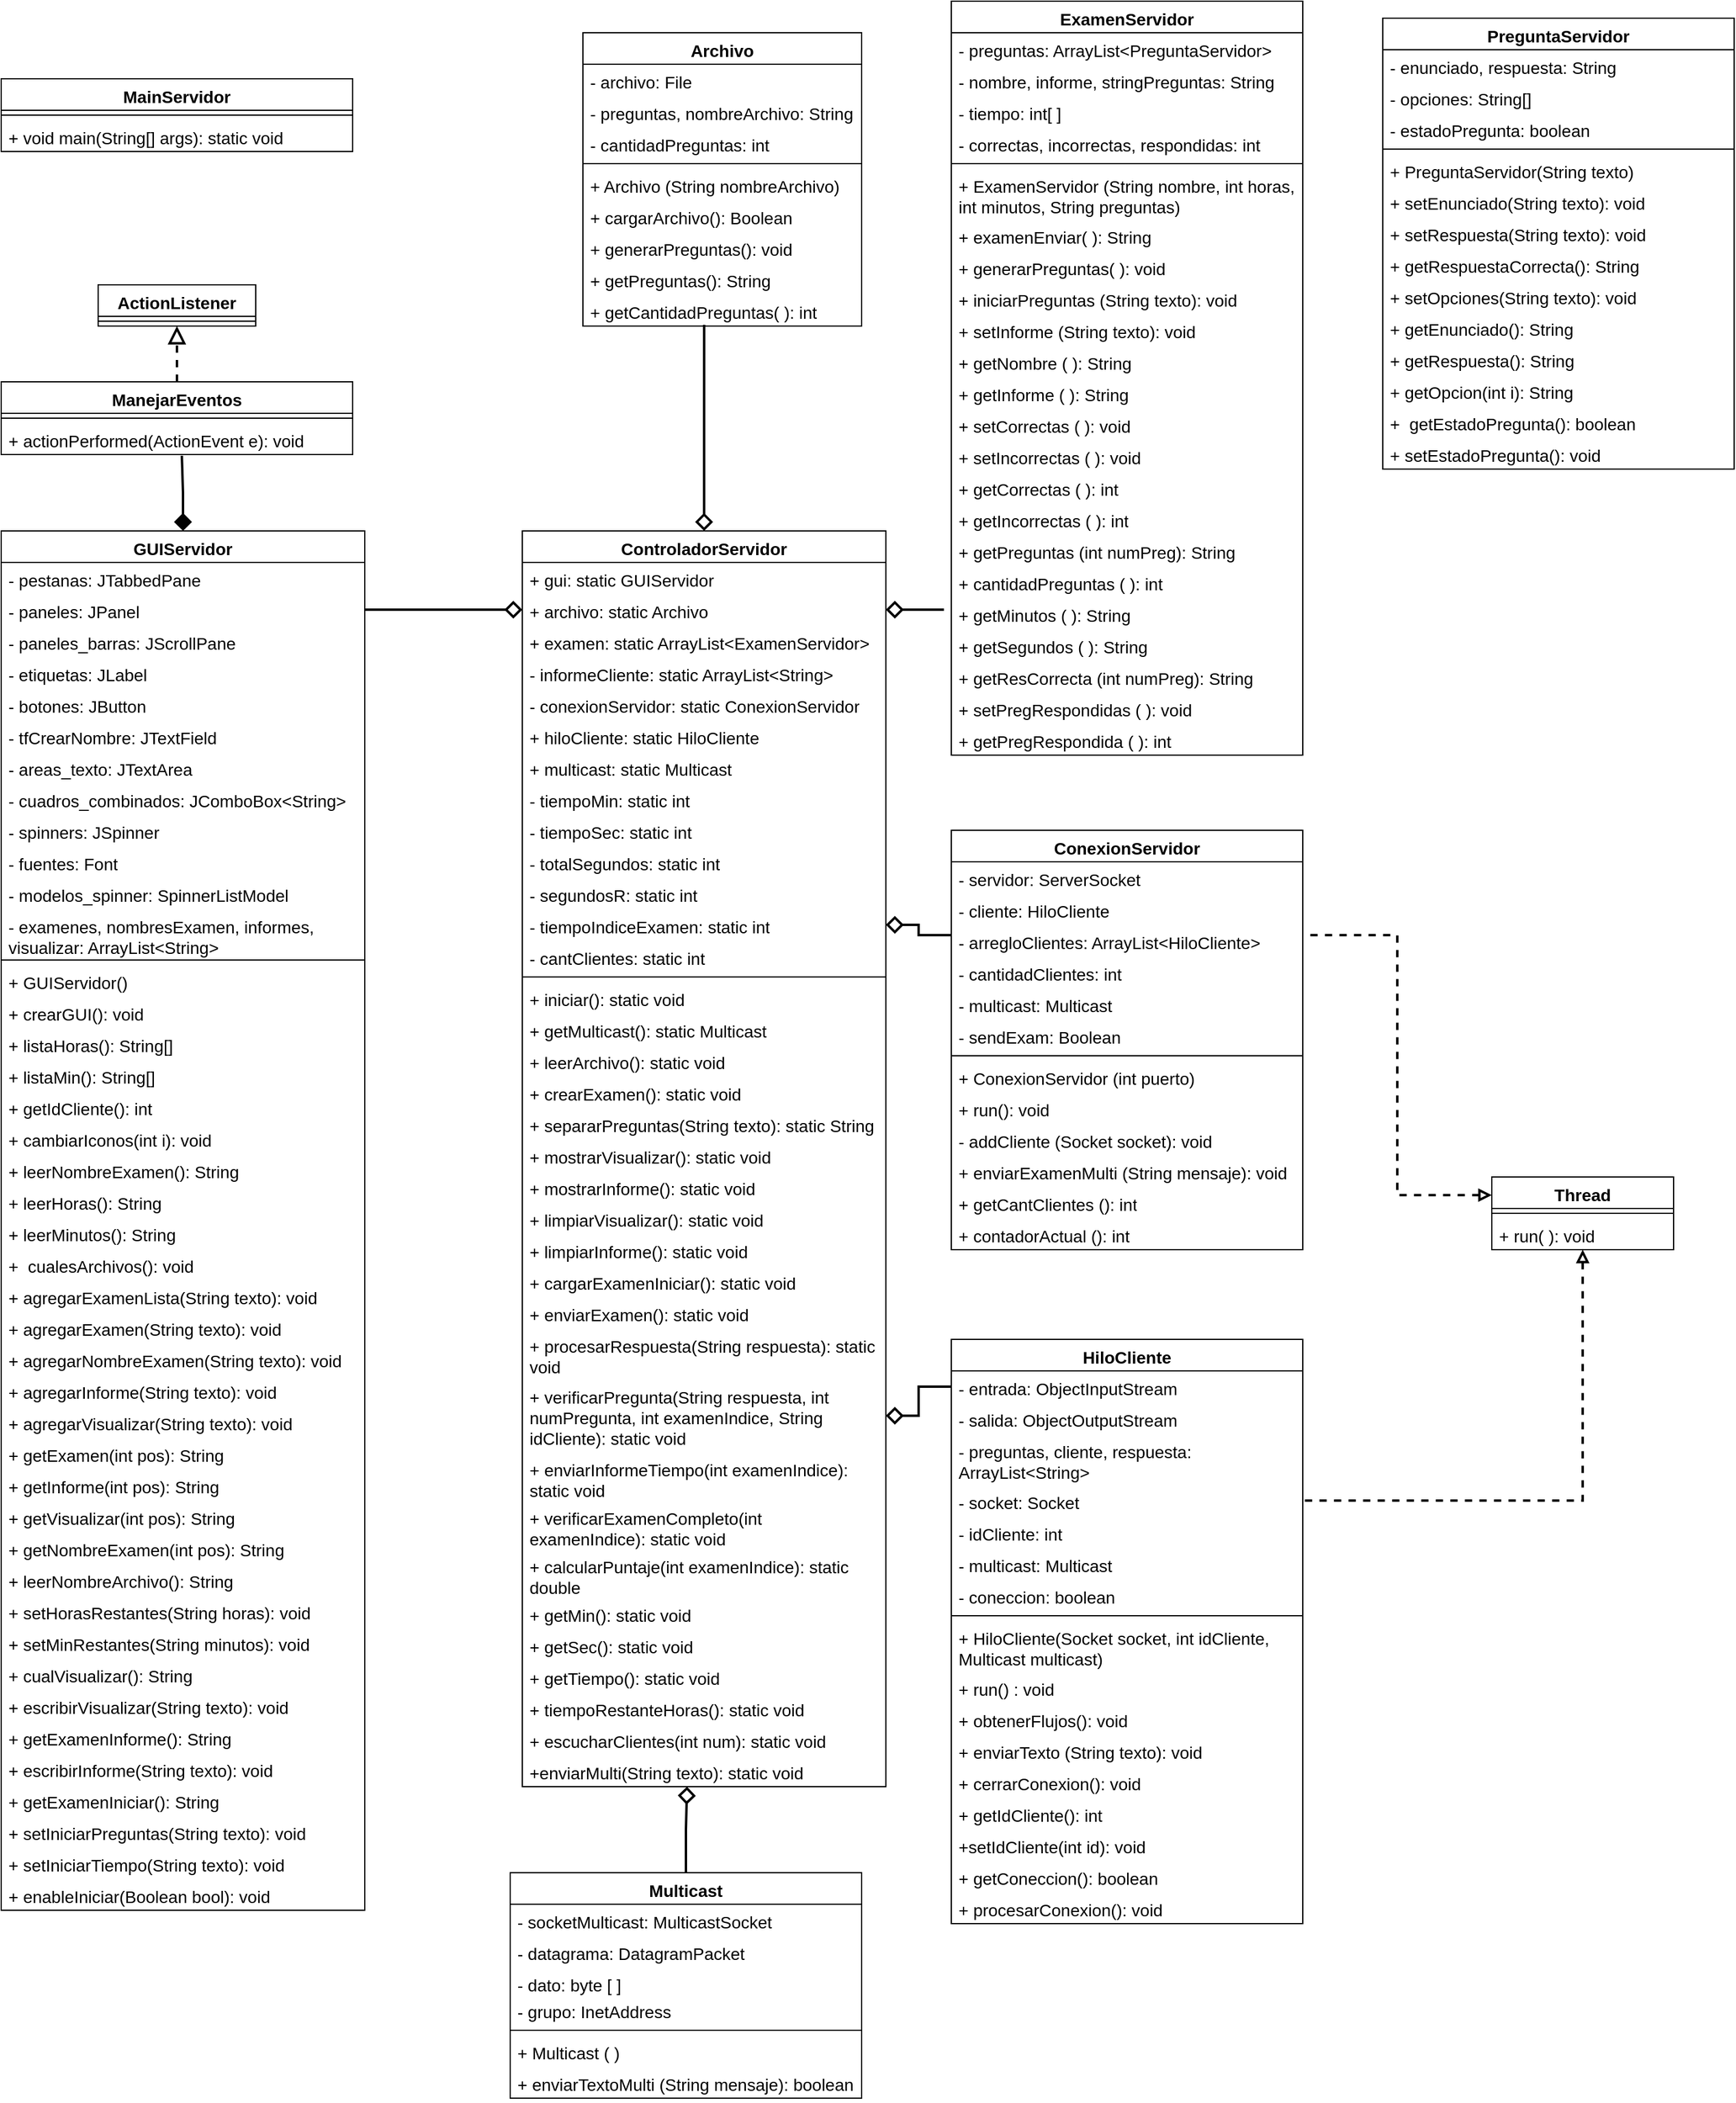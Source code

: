 <mxfile version="22.1.7" type="github">
  <diagram name="Página-1" id="6_Race29u8KtEDNUprrH">
    <mxGraphModel dx="1638" dy="1651" grid="1" gridSize="10" guides="1" tooltips="1" connect="1" arrows="1" fold="1" page="1" pageScale="1" pageWidth="827" pageHeight="1169" math="0" shadow="0">
      <root>
        <mxCell id="0" />
        <mxCell id="1" parent="0" />
        <mxCell id="uDhd_LShQaVIcdHiDZqY-1" value="Archivo" style="swimlane;fontStyle=1;align=center;verticalAlign=top;childLayout=stackLayout;horizontal=1;startSize=26;horizontalStack=0;resizeParent=1;resizeParentMax=0;resizeLast=0;collapsible=1;marginBottom=0;whiteSpace=wrap;html=1;fontSize=14;" parent="1" vertex="1">
          <mxGeometry x="-180" y="-558" width="230" height="242" as="geometry" />
        </mxCell>
        <mxCell id="uDhd_LShQaVIcdHiDZqY-2" value="- archivo: File" style="text;strokeColor=none;fillColor=none;align=left;verticalAlign=top;spacingLeft=4;spacingRight=4;overflow=hidden;rotatable=0;points=[[0,0.5],[1,0.5]];portConstraint=eastwest;whiteSpace=wrap;html=1;fontSize=14;" parent="uDhd_LShQaVIcdHiDZqY-1" vertex="1">
          <mxGeometry y="26" width="230" height="26" as="geometry" />
        </mxCell>
        <mxCell id="uDhd_LShQaVIcdHiDZqY-5" value="- preguntas, nombreArchivo: String" style="text;strokeColor=none;fillColor=none;align=left;verticalAlign=top;spacingLeft=4;spacingRight=4;overflow=hidden;rotatable=0;points=[[0,0.5],[1,0.5]];portConstraint=eastwest;whiteSpace=wrap;html=1;fontSize=14;" parent="uDhd_LShQaVIcdHiDZqY-1" vertex="1">
          <mxGeometry y="52" width="230" height="26" as="geometry" />
        </mxCell>
        <mxCell id="uDhd_LShQaVIcdHiDZqY-6" value="- cantidadPreguntas: int" style="text;strokeColor=none;fillColor=none;align=left;verticalAlign=top;spacingLeft=4;spacingRight=4;overflow=hidden;rotatable=0;points=[[0,0.5],[1,0.5]];portConstraint=eastwest;whiteSpace=wrap;html=1;fontSize=14;" parent="uDhd_LShQaVIcdHiDZqY-1" vertex="1">
          <mxGeometry y="78" width="230" height="26" as="geometry" />
        </mxCell>
        <mxCell id="uDhd_LShQaVIcdHiDZqY-3" value="" style="line;strokeWidth=1;fillColor=none;align=left;verticalAlign=middle;spacingTop=-1;spacingLeft=3;spacingRight=3;rotatable=0;labelPosition=right;points=[];portConstraint=eastwest;strokeColor=inherit;fontSize=14;" parent="uDhd_LShQaVIcdHiDZqY-1" vertex="1">
          <mxGeometry y="104" width="230" height="8" as="geometry" />
        </mxCell>
        <mxCell id="uDhd_LShQaVIcdHiDZqY-4" value="+ Archivo (String nombreArchivo)" style="text;strokeColor=none;fillColor=none;align=left;verticalAlign=top;spacingLeft=4;spacingRight=4;overflow=hidden;rotatable=0;points=[[0,0.5],[1,0.5]];portConstraint=eastwest;whiteSpace=wrap;html=1;fontSize=14;" parent="uDhd_LShQaVIcdHiDZqY-1" vertex="1">
          <mxGeometry y="112" width="230" height="26" as="geometry" />
        </mxCell>
        <mxCell id="uDhd_LShQaVIcdHiDZqY-7" value="+ cargarArchivo(): Boolean" style="text;strokeColor=none;fillColor=none;align=left;verticalAlign=top;spacingLeft=4;spacingRight=4;overflow=hidden;rotatable=0;points=[[0,0.5],[1,0.5]];portConstraint=eastwest;whiteSpace=wrap;html=1;fontSize=14;" parent="uDhd_LShQaVIcdHiDZqY-1" vertex="1">
          <mxGeometry y="138" width="230" height="26" as="geometry" />
        </mxCell>
        <mxCell id="uDhd_LShQaVIcdHiDZqY-8" value="+ generarPreguntas(): void" style="text;strokeColor=none;fillColor=none;align=left;verticalAlign=top;spacingLeft=4;spacingRight=4;overflow=hidden;rotatable=0;points=[[0,0.5],[1,0.5]];portConstraint=eastwest;whiteSpace=wrap;html=1;fontSize=14;" parent="uDhd_LShQaVIcdHiDZqY-1" vertex="1">
          <mxGeometry y="164" width="230" height="26" as="geometry" />
        </mxCell>
        <mxCell id="uDhd_LShQaVIcdHiDZqY-9" value="+ getPreguntas(): String" style="text;strokeColor=none;fillColor=none;align=left;verticalAlign=top;spacingLeft=4;spacingRight=4;overflow=hidden;rotatable=0;points=[[0,0.5],[1,0.5]];portConstraint=eastwest;whiteSpace=wrap;html=1;fontSize=14;" parent="uDhd_LShQaVIcdHiDZqY-1" vertex="1">
          <mxGeometry y="190" width="230" height="26" as="geometry" />
        </mxCell>
        <mxCell id="5q6agdd59-d8POnA0-pb-1" value="+ getCantidadPreguntas( ): int" style="text;strokeColor=none;fillColor=none;align=left;verticalAlign=top;spacingLeft=4;spacingRight=4;overflow=hidden;rotatable=0;points=[[0,0.5],[1,0.5]];portConstraint=eastwest;whiteSpace=wrap;html=1;fontSize=14;" vertex="1" parent="uDhd_LShQaVIcdHiDZqY-1">
          <mxGeometry y="216" width="230" height="26" as="geometry" />
        </mxCell>
        <mxCell id="5q6agdd59-d8POnA0-pb-159" style="edgeStyle=orthogonalEdgeStyle;rounded=0;orthogonalLoop=1;jettySize=auto;html=1;exitX=0;exitY=0.25;exitDx=0;exitDy=0;entryX=1;entryY=0.5;entryDx=0;entryDy=0;strokeWidth=2;endSize=10;endArrow=diamond;endFill=0;" edge="1" parent="1" source="uDhd_LShQaVIcdHiDZqY-10" target="5q6agdd59-d8POnA0-pb-138">
          <mxGeometry relative="1" as="geometry" />
        </mxCell>
        <mxCell id="uDhd_LShQaVIcdHiDZqY-10" value="ConexionServidor" style="swimlane;fontStyle=1;align=center;verticalAlign=top;childLayout=stackLayout;horizontal=1;startSize=26;horizontalStack=0;resizeParent=1;resizeParentMax=0;resizeLast=0;collapsible=1;marginBottom=0;whiteSpace=wrap;html=1;fontSize=14;" parent="1" vertex="1">
          <mxGeometry x="124" y="100" width="290" height="346" as="geometry" />
        </mxCell>
        <mxCell id="uDhd_LShQaVIcdHiDZqY-11" value="- servidor: ServerSocket" style="text;strokeColor=none;fillColor=none;align=left;verticalAlign=top;spacingLeft=4;spacingRight=4;overflow=hidden;rotatable=0;points=[[0,0.5],[1,0.5]];portConstraint=eastwest;whiteSpace=wrap;html=1;fontSize=14;" parent="uDhd_LShQaVIcdHiDZqY-10" vertex="1">
          <mxGeometry y="26" width="290" height="26" as="geometry" />
        </mxCell>
        <mxCell id="uDhd_LShQaVIcdHiDZqY-12" value="- cliente: HiloCliente" style="text;strokeColor=none;fillColor=none;align=left;verticalAlign=top;spacingLeft=4;spacingRight=4;overflow=hidden;rotatable=0;points=[[0,0.5],[1,0.5]];portConstraint=eastwest;whiteSpace=wrap;html=1;fontSize=14;" parent="uDhd_LShQaVIcdHiDZqY-10" vertex="1">
          <mxGeometry y="52" width="290" height="26" as="geometry" />
        </mxCell>
        <mxCell id="uDhd_LShQaVIcdHiDZqY-13" value="- arregloClientes: ArrayList&amp;lt;HiloCliente&amp;gt;" style="text;strokeColor=none;fillColor=none;align=left;verticalAlign=top;spacingLeft=4;spacingRight=4;overflow=hidden;rotatable=0;points=[[0,0.5],[1,0.5]];portConstraint=eastwest;whiteSpace=wrap;html=1;fontSize=14;" parent="uDhd_LShQaVIcdHiDZqY-10" vertex="1">
          <mxGeometry y="78" width="290" height="26" as="geometry" />
        </mxCell>
        <mxCell id="uDhd_LShQaVIcdHiDZqY-19" value="- cantidadClientes: int" style="text;strokeColor=none;fillColor=none;align=left;verticalAlign=top;spacingLeft=4;spacingRight=4;overflow=hidden;rotatable=0;points=[[0,0.5],[1,0.5]];portConstraint=eastwest;whiteSpace=wrap;html=1;fontSize=14;" parent="uDhd_LShQaVIcdHiDZqY-10" vertex="1">
          <mxGeometry y="104" width="290" height="26" as="geometry" />
        </mxCell>
        <mxCell id="uDhd_LShQaVIcdHiDZqY-20" value="- multicast: Multicast" style="text;strokeColor=none;fillColor=none;align=left;verticalAlign=top;spacingLeft=4;spacingRight=4;overflow=hidden;rotatable=0;points=[[0,0.5],[1,0.5]];portConstraint=eastwest;whiteSpace=wrap;html=1;fontSize=14;" parent="uDhd_LShQaVIcdHiDZqY-10" vertex="1">
          <mxGeometry y="130" width="290" height="26" as="geometry" />
        </mxCell>
        <mxCell id="uDhd_LShQaVIcdHiDZqY-21" value="- sendExam: Boolean" style="text;strokeColor=none;fillColor=none;align=left;verticalAlign=top;spacingLeft=4;spacingRight=4;overflow=hidden;rotatable=0;points=[[0,0.5],[1,0.5]];portConstraint=eastwest;whiteSpace=wrap;html=1;fontSize=14;" parent="uDhd_LShQaVIcdHiDZqY-10" vertex="1">
          <mxGeometry y="156" width="290" height="26" as="geometry" />
        </mxCell>
        <mxCell id="uDhd_LShQaVIcdHiDZqY-14" value="" style="line;strokeWidth=1;fillColor=none;align=left;verticalAlign=middle;spacingTop=-1;spacingLeft=3;spacingRight=3;rotatable=0;labelPosition=right;points=[];portConstraint=eastwest;strokeColor=inherit;fontSize=14;" parent="uDhd_LShQaVIcdHiDZqY-10" vertex="1">
          <mxGeometry y="182" width="290" height="8" as="geometry" />
        </mxCell>
        <mxCell id="uDhd_LShQaVIcdHiDZqY-15" value="+ ConexionServidor (int puerto)" style="text;strokeColor=none;fillColor=none;align=left;verticalAlign=top;spacingLeft=4;spacingRight=4;overflow=hidden;rotatable=0;points=[[0,0.5],[1,0.5]];portConstraint=eastwest;whiteSpace=wrap;html=1;fontSize=14;" parent="uDhd_LShQaVIcdHiDZqY-10" vertex="1">
          <mxGeometry y="190" width="290" height="26" as="geometry" />
        </mxCell>
        <mxCell id="uDhd_LShQaVIcdHiDZqY-16" value="+ run(): void" style="text;strokeColor=none;fillColor=none;align=left;verticalAlign=top;spacingLeft=4;spacingRight=4;overflow=hidden;rotatable=0;points=[[0,0.5],[1,0.5]];portConstraint=eastwest;whiteSpace=wrap;html=1;fontSize=14;" parent="uDhd_LShQaVIcdHiDZqY-10" vertex="1">
          <mxGeometry y="216" width="290" height="26" as="geometry" />
        </mxCell>
        <mxCell id="uDhd_LShQaVIcdHiDZqY-17" value="- addCliente (Socket socket): void" style="text;strokeColor=none;fillColor=none;align=left;verticalAlign=top;spacingLeft=4;spacingRight=4;overflow=hidden;rotatable=0;points=[[0,0.5],[1,0.5]];portConstraint=eastwest;whiteSpace=wrap;html=1;fontSize=14;" parent="uDhd_LShQaVIcdHiDZqY-10" vertex="1">
          <mxGeometry y="242" width="290" height="26" as="geometry" />
        </mxCell>
        <mxCell id="uDhd_LShQaVIcdHiDZqY-18" value="+ enviarExamenMulti (String mensaje): void" style="text;strokeColor=none;fillColor=none;align=left;verticalAlign=top;spacingLeft=4;spacingRight=4;overflow=hidden;rotatable=0;points=[[0,0.5],[1,0.5]];portConstraint=eastwest;whiteSpace=wrap;html=1;fontSize=14;" parent="uDhd_LShQaVIcdHiDZqY-10" vertex="1">
          <mxGeometry y="268" width="290" height="26" as="geometry" />
        </mxCell>
        <mxCell id="uDhd_LShQaVIcdHiDZqY-22" value="+ getCantClientes (): int" style="text;strokeColor=none;fillColor=none;align=left;verticalAlign=top;spacingLeft=4;spacingRight=4;overflow=hidden;rotatable=0;points=[[0,0.5],[1,0.5]];portConstraint=eastwest;whiteSpace=wrap;html=1;fontSize=14;" parent="uDhd_LShQaVIcdHiDZqY-10" vertex="1">
          <mxGeometry y="294" width="290" height="26" as="geometry" />
        </mxCell>
        <mxCell id="uDhd_LShQaVIcdHiDZqY-26" value="+ contadorActual (): int" style="text;strokeColor=none;fillColor=none;align=left;verticalAlign=top;spacingLeft=4;spacingRight=4;overflow=hidden;rotatable=0;points=[[0,0.5],[1,0.5]];portConstraint=eastwest;whiteSpace=wrap;html=1;fontSize=14;" parent="uDhd_LShQaVIcdHiDZqY-10" vertex="1">
          <mxGeometry y="320" width="290" height="26" as="geometry" />
        </mxCell>
        <mxCell id="uDhd_LShQaVIcdHiDZqY-27" value="ExamenServidor" style="swimlane;fontStyle=1;align=center;verticalAlign=top;childLayout=stackLayout;horizontal=1;startSize=26;horizontalStack=0;resizeParent=1;resizeParentMax=0;resizeLast=0;collapsible=1;marginBottom=0;whiteSpace=wrap;html=1;fontSize=14;" parent="1" vertex="1">
          <mxGeometry x="124" y="-584" width="290" height="622" as="geometry" />
        </mxCell>
        <mxCell id="uDhd_LShQaVIcdHiDZqY-28" value="- preguntas: ArrayList&amp;lt;PreguntaServidor&amp;gt;" style="text;strokeColor=none;fillColor=none;align=left;verticalAlign=top;spacingLeft=4;spacingRight=4;overflow=hidden;rotatable=0;points=[[0,0.5],[1,0.5]];portConstraint=eastwest;whiteSpace=wrap;html=1;fontSize=14;" parent="uDhd_LShQaVIcdHiDZqY-27" vertex="1">
          <mxGeometry y="26" width="290" height="26" as="geometry" />
        </mxCell>
        <mxCell id="uDhd_LShQaVIcdHiDZqY-29" value="- nombre, informe, stringPreguntas: String" style="text;strokeColor=none;fillColor=none;align=left;verticalAlign=top;spacingLeft=4;spacingRight=4;overflow=hidden;rotatable=0;points=[[0,0.5],[1,0.5]];portConstraint=eastwest;whiteSpace=wrap;html=1;fontSize=14;" parent="uDhd_LShQaVIcdHiDZqY-27" vertex="1">
          <mxGeometry y="52" width="290" height="26" as="geometry" />
        </mxCell>
        <mxCell id="uDhd_LShQaVIcdHiDZqY-30" value="- tiempo: int[ ]" style="text;strokeColor=none;fillColor=none;align=left;verticalAlign=top;spacingLeft=4;spacingRight=4;overflow=hidden;rotatable=0;points=[[0,0.5],[1,0.5]];portConstraint=eastwest;whiteSpace=wrap;html=1;fontSize=14;" parent="uDhd_LShQaVIcdHiDZqY-27" vertex="1">
          <mxGeometry y="78" width="290" height="26" as="geometry" />
        </mxCell>
        <mxCell id="uDhd_LShQaVIcdHiDZqY-31" value="- correctas, incorrectas, respondidas: int" style="text;strokeColor=none;fillColor=none;align=left;verticalAlign=top;spacingLeft=4;spacingRight=4;overflow=hidden;rotatable=0;points=[[0,0.5],[1,0.5]];portConstraint=eastwest;whiteSpace=wrap;html=1;fontSize=14;" parent="uDhd_LShQaVIcdHiDZqY-27" vertex="1">
          <mxGeometry y="104" width="290" height="26" as="geometry" />
        </mxCell>
        <mxCell id="uDhd_LShQaVIcdHiDZqY-34" value="" style="line;strokeWidth=1;fillColor=none;align=left;verticalAlign=middle;spacingTop=-1;spacingLeft=3;spacingRight=3;rotatable=0;labelPosition=right;points=[];portConstraint=eastwest;strokeColor=inherit;fontSize=14;" parent="uDhd_LShQaVIcdHiDZqY-27" vertex="1">
          <mxGeometry y="130" width="290" height="8" as="geometry" />
        </mxCell>
        <mxCell id="uDhd_LShQaVIcdHiDZqY-35" value="+ ExamenServidor (String nombre, int horas, int minutos, String preguntas)" style="text;strokeColor=none;fillColor=none;align=left;verticalAlign=top;spacingLeft=4;spacingRight=4;overflow=hidden;rotatable=0;points=[[0,0.5],[1,0.5]];portConstraint=eastwest;whiteSpace=wrap;html=1;fontSize=14;" parent="uDhd_LShQaVIcdHiDZqY-27" vertex="1">
          <mxGeometry y="138" width="290" height="42" as="geometry" />
        </mxCell>
        <mxCell id="uDhd_LShQaVIcdHiDZqY-36" value="+ examenEnviar( ): String" style="text;strokeColor=none;fillColor=none;align=left;verticalAlign=top;spacingLeft=4;spacingRight=4;overflow=hidden;rotatable=0;points=[[0,0.5],[1,0.5]];portConstraint=eastwest;whiteSpace=wrap;html=1;fontSize=14;" parent="uDhd_LShQaVIcdHiDZqY-27" vertex="1">
          <mxGeometry y="180" width="290" height="26" as="geometry" />
        </mxCell>
        <mxCell id="uDhd_LShQaVIcdHiDZqY-37" value="+ generarPreguntas( ): void&lt;span style=&quot;white-space: pre;&quot;&gt;&#x9;&lt;/span&gt;" style="text;strokeColor=none;fillColor=none;align=left;verticalAlign=top;spacingLeft=4;spacingRight=4;overflow=hidden;rotatable=0;points=[[0,0.5],[1,0.5]];portConstraint=eastwest;whiteSpace=wrap;html=1;fontSize=14;" parent="uDhd_LShQaVIcdHiDZqY-27" vertex="1">
          <mxGeometry y="206" width="290" height="26" as="geometry" />
        </mxCell>
        <mxCell id="5q6agdd59-d8POnA0-pb-2" value="+ iniciarPreguntas (String texto): void" style="text;strokeColor=none;fillColor=none;align=left;verticalAlign=top;spacingLeft=4;spacingRight=4;overflow=hidden;rotatable=0;points=[[0,0.5],[1,0.5]];portConstraint=eastwest;whiteSpace=wrap;html=1;fontSize=14;" vertex="1" parent="uDhd_LShQaVIcdHiDZqY-27">
          <mxGeometry y="232" width="290" height="26" as="geometry" />
        </mxCell>
        <mxCell id="uDhd_LShQaVIcdHiDZqY-38" value="+ setInforme (String texto): void" style="text;strokeColor=none;fillColor=none;align=left;verticalAlign=top;spacingLeft=4;spacingRight=4;overflow=hidden;rotatable=0;points=[[0,0.5],[1,0.5]];portConstraint=eastwest;whiteSpace=wrap;html=1;fontSize=14;" parent="uDhd_LShQaVIcdHiDZqY-27" vertex="1">
          <mxGeometry y="258" width="290" height="26" as="geometry" />
        </mxCell>
        <mxCell id="uDhd_LShQaVIcdHiDZqY-39" value="+ getNombre ( ): String" style="text;strokeColor=none;fillColor=none;align=left;verticalAlign=top;spacingLeft=4;spacingRight=4;overflow=hidden;rotatable=0;points=[[0,0.5],[1,0.5]];portConstraint=eastwest;whiteSpace=wrap;html=1;fontSize=14;" parent="uDhd_LShQaVIcdHiDZqY-27" vertex="1">
          <mxGeometry y="284" width="290" height="26" as="geometry" />
        </mxCell>
        <mxCell id="uDhd_LShQaVIcdHiDZqY-40" value="+ getInforme ( ): String" style="text;strokeColor=none;fillColor=none;align=left;verticalAlign=top;spacingLeft=4;spacingRight=4;overflow=hidden;rotatable=0;points=[[0,0.5],[1,0.5]];portConstraint=eastwest;whiteSpace=wrap;html=1;fontSize=14;" parent="uDhd_LShQaVIcdHiDZqY-27" vertex="1">
          <mxGeometry y="310" width="290" height="26" as="geometry" />
        </mxCell>
        <mxCell id="uDhd_LShQaVIcdHiDZqY-41" value="+ setCorrectas ( ): void" style="text;strokeColor=none;fillColor=none;align=left;verticalAlign=top;spacingLeft=4;spacingRight=4;overflow=hidden;rotatable=0;points=[[0,0.5],[1,0.5]];portConstraint=eastwest;whiteSpace=wrap;html=1;fontSize=14;" parent="uDhd_LShQaVIcdHiDZqY-27" vertex="1">
          <mxGeometry y="336" width="290" height="26" as="geometry" />
        </mxCell>
        <mxCell id="uDhd_LShQaVIcdHiDZqY-42" value="+ setIncorrectas ( ): void" style="text;strokeColor=none;fillColor=none;align=left;verticalAlign=top;spacingLeft=4;spacingRight=4;overflow=hidden;rotatable=0;points=[[0,0.5],[1,0.5]];portConstraint=eastwest;whiteSpace=wrap;html=1;fontSize=14;" parent="uDhd_LShQaVIcdHiDZqY-27" vertex="1">
          <mxGeometry y="362" width="290" height="26" as="geometry" />
        </mxCell>
        <mxCell id="uDhd_LShQaVIcdHiDZqY-43" value="+ getCorrectas ( ): int" style="text;strokeColor=none;fillColor=none;align=left;verticalAlign=top;spacingLeft=4;spacingRight=4;overflow=hidden;rotatable=0;points=[[0,0.5],[1,0.5]];portConstraint=eastwest;whiteSpace=wrap;html=1;fontSize=14;" parent="uDhd_LShQaVIcdHiDZqY-27" vertex="1">
          <mxGeometry y="388" width="290" height="26" as="geometry" />
        </mxCell>
        <mxCell id="uDhd_LShQaVIcdHiDZqY-44" value="+ getIncorrectas ( ): int" style="text;strokeColor=none;fillColor=none;align=left;verticalAlign=top;spacingLeft=4;spacingRight=4;overflow=hidden;rotatable=0;points=[[0,0.5],[1,0.5]];portConstraint=eastwest;whiteSpace=wrap;html=1;fontSize=14;" parent="uDhd_LShQaVIcdHiDZqY-27" vertex="1">
          <mxGeometry y="414" width="290" height="26" as="geometry" />
        </mxCell>
        <mxCell id="uDhd_LShQaVIcdHiDZqY-45" value="+ getPreguntas (int numPreg): String" style="text;strokeColor=none;fillColor=none;align=left;verticalAlign=top;spacingLeft=4;spacingRight=4;overflow=hidden;rotatable=0;points=[[0,0.5],[1,0.5]];portConstraint=eastwest;whiteSpace=wrap;html=1;fontSize=14;" parent="uDhd_LShQaVIcdHiDZqY-27" vertex="1">
          <mxGeometry y="440" width="290" height="26" as="geometry" />
        </mxCell>
        <mxCell id="uDhd_LShQaVIcdHiDZqY-46" value="+ cantidadPreguntas ( ): int" style="text;strokeColor=none;fillColor=none;align=left;verticalAlign=top;spacingLeft=4;spacingRight=4;overflow=hidden;rotatable=0;points=[[0,0.5],[1,0.5]];portConstraint=eastwest;whiteSpace=wrap;html=1;fontSize=14;" parent="uDhd_LShQaVIcdHiDZqY-27" vertex="1">
          <mxGeometry y="466" width="290" height="26" as="geometry" />
        </mxCell>
        <mxCell id="uDhd_LShQaVIcdHiDZqY-47" value="+ getMinutos ( ): String" style="text;strokeColor=none;fillColor=none;align=left;verticalAlign=top;spacingLeft=4;spacingRight=4;overflow=hidden;rotatable=0;points=[[0,0.5],[1,0.5]];portConstraint=eastwest;whiteSpace=wrap;html=1;fontSize=14;" parent="uDhd_LShQaVIcdHiDZqY-27" vertex="1">
          <mxGeometry y="492" width="290" height="26" as="geometry" />
        </mxCell>
        <mxCell id="uDhd_LShQaVIcdHiDZqY-48" value="+ getSegundos ( ): String" style="text;strokeColor=none;fillColor=none;align=left;verticalAlign=top;spacingLeft=4;spacingRight=4;overflow=hidden;rotatable=0;points=[[0,0.5],[1,0.5]];portConstraint=eastwest;whiteSpace=wrap;html=1;fontSize=14;" parent="uDhd_LShQaVIcdHiDZqY-27" vertex="1">
          <mxGeometry y="518" width="290" height="26" as="geometry" />
        </mxCell>
        <mxCell id="uDhd_LShQaVIcdHiDZqY-49" value="+ getResCorrecta (int numPreg): String" style="text;strokeColor=none;fillColor=none;align=left;verticalAlign=top;spacingLeft=4;spacingRight=4;overflow=hidden;rotatable=0;points=[[0,0.5],[1,0.5]];portConstraint=eastwest;whiteSpace=wrap;html=1;fontSize=14;" parent="uDhd_LShQaVIcdHiDZqY-27" vertex="1">
          <mxGeometry y="544" width="290" height="26" as="geometry" />
        </mxCell>
        <mxCell id="uDhd_LShQaVIcdHiDZqY-50" value="+ setPregRespondidas ( ): void" style="text;strokeColor=none;fillColor=none;align=left;verticalAlign=top;spacingLeft=4;spacingRight=4;overflow=hidden;rotatable=0;points=[[0,0.5],[1,0.5]];portConstraint=eastwest;whiteSpace=wrap;html=1;fontSize=14;" parent="uDhd_LShQaVIcdHiDZqY-27" vertex="1">
          <mxGeometry y="570" width="290" height="26" as="geometry" />
        </mxCell>
        <mxCell id="uDhd_LShQaVIcdHiDZqY-51" value="+ getPregRespondida ( ): int" style="text;strokeColor=none;fillColor=none;align=left;verticalAlign=top;spacingLeft=4;spacingRight=4;overflow=hidden;rotatable=0;points=[[0,0.5],[1,0.5]];portConstraint=eastwest;whiteSpace=wrap;html=1;fontSize=14;" parent="uDhd_LShQaVIcdHiDZqY-27" vertex="1">
          <mxGeometry y="596" width="290" height="26" as="geometry" />
        </mxCell>
        <mxCell id="uDhd_LShQaVIcdHiDZqY-52" value="HiloCliente" style="swimlane;fontStyle=1;align=center;verticalAlign=top;childLayout=stackLayout;horizontal=1;startSize=26;horizontalStack=0;resizeParent=1;resizeParentMax=0;resizeLast=0;collapsible=1;marginBottom=0;whiteSpace=wrap;html=1;fontSize=14;" parent="1" vertex="1">
          <mxGeometry x="124" y="520" width="290" height="482" as="geometry" />
        </mxCell>
        <mxCell id="uDhd_LShQaVIcdHiDZqY-53" value="- entrada: ObjectInputStream" style="text;strokeColor=none;fillColor=none;align=left;verticalAlign=top;spacingLeft=4;spacingRight=4;overflow=hidden;rotatable=0;points=[[0,0.5],[1,0.5]];portConstraint=eastwest;whiteSpace=wrap;html=1;fontSize=14;" parent="uDhd_LShQaVIcdHiDZqY-52" vertex="1">
          <mxGeometry y="26" width="290" height="26" as="geometry" />
        </mxCell>
        <mxCell id="uDhd_LShQaVIcdHiDZqY-54" value="- salida: ObjectOutputStream" style="text;strokeColor=none;fillColor=none;align=left;verticalAlign=top;spacingLeft=4;spacingRight=4;overflow=hidden;rotatable=0;points=[[0,0.5],[1,0.5]];portConstraint=eastwest;whiteSpace=wrap;html=1;fontSize=14;" parent="uDhd_LShQaVIcdHiDZqY-52" vertex="1">
          <mxGeometry y="52" width="290" height="26" as="geometry" />
        </mxCell>
        <mxCell id="uDhd_LShQaVIcdHiDZqY-55" value="- preguntas, cliente, respuesta: ArrayList&amp;lt;String&amp;gt;" style="text;strokeColor=none;fillColor=none;align=left;verticalAlign=top;spacingLeft=4;spacingRight=4;overflow=hidden;rotatable=0;points=[[0,0.5],[1,0.5]];portConstraint=eastwest;whiteSpace=wrap;html=1;fontSize=14;" parent="uDhd_LShQaVIcdHiDZqY-52" vertex="1">
          <mxGeometry y="78" width="290" height="42" as="geometry" />
        </mxCell>
        <mxCell id="uDhd_LShQaVIcdHiDZqY-56" value="- socket: Socket" style="text;strokeColor=none;fillColor=none;align=left;verticalAlign=top;spacingLeft=4;spacingRight=4;overflow=hidden;rotatable=0;points=[[0,0.5],[1,0.5]];portConstraint=eastwest;whiteSpace=wrap;html=1;fontSize=14;" parent="uDhd_LShQaVIcdHiDZqY-52" vertex="1">
          <mxGeometry y="120" width="290" height="26" as="geometry" />
        </mxCell>
        <mxCell id="uDhd_LShQaVIcdHiDZqY-77" value="- idCliente: int" style="text;strokeColor=none;fillColor=none;align=left;verticalAlign=top;spacingLeft=4;spacingRight=4;overflow=hidden;rotatable=0;points=[[0,0.5],[1,0.5]];portConstraint=eastwest;whiteSpace=wrap;html=1;fontSize=14;" parent="uDhd_LShQaVIcdHiDZqY-52" vertex="1">
          <mxGeometry y="146" width="290" height="26" as="geometry" />
        </mxCell>
        <mxCell id="uDhd_LShQaVIcdHiDZqY-76" value="- multicast: Multicast" style="text;strokeColor=none;fillColor=none;align=left;verticalAlign=top;spacingLeft=4;spacingRight=4;overflow=hidden;rotatable=0;points=[[0,0.5],[1,0.5]];portConstraint=eastwest;whiteSpace=wrap;html=1;fontSize=14;" parent="uDhd_LShQaVIcdHiDZqY-52" vertex="1">
          <mxGeometry y="172" width="290" height="26" as="geometry" />
        </mxCell>
        <mxCell id="uDhd_LShQaVIcdHiDZqY-75" value="- coneccion: boolean" style="text;strokeColor=none;fillColor=none;align=left;verticalAlign=top;spacingLeft=4;spacingRight=4;overflow=hidden;rotatable=0;points=[[0,0.5],[1,0.5]];portConstraint=eastwest;whiteSpace=wrap;html=1;fontSize=14;" parent="uDhd_LShQaVIcdHiDZqY-52" vertex="1">
          <mxGeometry y="198" width="290" height="26" as="geometry" />
        </mxCell>
        <mxCell id="uDhd_LShQaVIcdHiDZqY-57" value="" style="line;strokeWidth=1;fillColor=none;align=left;verticalAlign=middle;spacingTop=-1;spacingLeft=3;spacingRight=3;rotatable=0;labelPosition=right;points=[];portConstraint=eastwest;strokeColor=inherit;fontSize=14;" parent="uDhd_LShQaVIcdHiDZqY-52" vertex="1">
          <mxGeometry y="224" width="290" height="8" as="geometry" />
        </mxCell>
        <mxCell id="uDhd_LShQaVIcdHiDZqY-58" value="+ HiloCliente(Socket socket, int idCliente, Multicast multicast)" style="text;strokeColor=none;fillColor=none;align=left;verticalAlign=top;spacingLeft=4;spacingRight=4;overflow=hidden;rotatable=0;points=[[0,0.5],[1,0.5]];portConstraint=eastwest;whiteSpace=wrap;html=1;fontSize=14;" parent="uDhd_LShQaVIcdHiDZqY-52" vertex="1">
          <mxGeometry y="232" width="290" height="42" as="geometry" />
        </mxCell>
        <mxCell id="uDhd_LShQaVIcdHiDZqY-59" value="+ run() : void" style="text;strokeColor=none;fillColor=none;align=left;verticalAlign=top;spacingLeft=4;spacingRight=4;overflow=hidden;rotatable=0;points=[[0,0.5],[1,0.5]];portConstraint=eastwest;whiteSpace=wrap;html=1;fontSize=14;" parent="uDhd_LShQaVIcdHiDZqY-52" vertex="1">
          <mxGeometry y="274" width="290" height="26" as="geometry" />
        </mxCell>
        <mxCell id="uDhd_LShQaVIcdHiDZqY-61" value="+ obtenerFlujos(): void" style="text;strokeColor=none;fillColor=none;align=left;verticalAlign=top;spacingLeft=4;spacingRight=4;overflow=hidden;rotatable=0;points=[[0,0.5],[1,0.5]];portConstraint=eastwest;whiteSpace=wrap;html=1;fontSize=14;" parent="uDhd_LShQaVIcdHiDZqY-52" vertex="1">
          <mxGeometry y="300" width="290" height="26" as="geometry" />
        </mxCell>
        <mxCell id="uDhd_LShQaVIcdHiDZqY-62" value="+ enviarTexto (String texto): void" style="text;strokeColor=none;fillColor=none;align=left;verticalAlign=top;spacingLeft=4;spacingRight=4;overflow=hidden;rotatable=0;points=[[0,0.5],[1,0.5]];portConstraint=eastwest;whiteSpace=wrap;html=1;fontSize=14;" parent="uDhd_LShQaVIcdHiDZqY-52" vertex="1">
          <mxGeometry y="326" width="290" height="26" as="geometry" />
        </mxCell>
        <mxCell id="uDhd_LShQaVIcdHiDZqY-64" value="+ cerrarConexion(): void" style="text;strokeColor=none;fillColor=none;align=left;verticalAlign=top;spacingLeft=4;spacingRight=4;overflow=hidden;rotatable=0;points=[[0,0.5],[1,0.5]];portConstraint=eastwest;whiteSpace=wrap;html=1;fontSize=14;" parent="uDhd_LShQaVIcdHiDZqY-52" vertex="1">
          <mxGeometry y="352" width="290" height="26" as="geometry" />
        </mxCell>
        <mxCell id="uDhd_LShQaVIcdHiDZqY-65" value="+ getIdCliente(): int" style="text;strokeColor=none;fillColor=none;align=left;verticalAlign=top;spacingLeft=4;spacingRight=4;overflow=hidden;rotatable=0;points=[[0,0.5],[1,0.5]];portConstraint=eastwest;whiteSpace=wrap;html=1;fontSize=14;" parent="uDhd_LShQaVIcdHiDZqY-52" vertex="1">
          <mxGeometry y="378" width="290" height="26" as="geometry" />
        </mxCell>
        <mxCell id="uDhd_LShQaVIcdHiDZqY-66" value="+setIdCliente(int id): void" style="text;strokeColor=none;fillColor=none;align=left;verticalAlign=top;spacingLeft=4;spacingRight=4;overflow=hidden;rotatable=0;points=[[0,0.5],[1,0.5]];portConstraint=eastwest;whiteSpace=wrap;html=1;fontSize=14;" parent="uDhd_LShQaVIcdHiDZqY-52" vertex="1">
          <mxGeometry y="404" width="290" height="26" as="geometry" />
        </mxCell>
        <mxCell id="uDhd_LShQaVIcdHiDZqY-70" value="+ getConeccion(): boolean" style="text;strokeColor=none;fillColor=none;align=left;verticalAlign=top;spacingLeft=4;spacingRight=4;overflow=hidden;rotatable=0;points=[[0,0.5],[1,0.5]];portConstraint=eastwest;whiteSpace=wrap;html=1;fontSize=14;" parent="uDhd_LShQaVIcdHiDZqY-52" vertex="1">
          <mxGeometry y="430" width="290" height="26" as="geometry" />
        </mxCell>
        <mxCell id="uDhd_LShQaVIcdHiDZqY-71" value="+ procesarConexion(): void" style="text;strokeColor=none;fillColor=none;align=left;verticalAlign=top;spacingLeft=4;spacingRight=4;overflow=hidden;rotatable=0;points=[[0,0.5],[1,0.5]];portConstraint=eastwest;whiteSpace=wrap;html=1;fontSize=14;" parent="uDhd_LShQaVIcdHiDZqY-52" vertex="1">
          <mxGeometry y="456" width="290" height="26" as="geometry" />
        </mxCell>
        <mxCell id="PRpZqhvLtNwvlB8P4d0g-1" value="Multicast" style="swimlane;fontStyle=1;align=center;verticalAlign=top;childLayout=stackLayout;horizontal=1;startSize=26;horizontalStack=0;resizeParent=1;resizeParentMax=0;resizeLast=0;collapsible=1;marginBottom=0;whiteSpace=wrap;html=1;fontSize=14;" parent="1" vertex="1">
          <mxGeometry x="-240" y="960" width="290" height="186" as="geometry" />
        </mxCell>
        <mxCell id="PRpZqhvLtNwvlB8P4d0g-2" value="- socketMulticast: MulticastSocket" style="text;strokeColor=none;fillColor=none;align=left;verticalAlign=top;spacingLeft=4;spacingRight=4;overflow=hidden;rotatable=0;points=[[0,0.5],[1,0.5]];portConstraint=eastwest;whiteSpace=wrap;html=1;fontSize=14;" parent="PRpZqhvLtNwvlB8P4d0g-1" vertex="1">
          <mxGeometry y="26" width="290" height="26" as="geometry" />
        </mxCell>
        <mxCell id="PRpZqhvLtNwvlB8P4d0g-3" value="- datagrama: DatagramPacket" style="text;strokeColor=none;fillColor=none;align=left;verticalAlign=top;spacingLeft=4;spacingRight=4;overflow=hidden;rotatable=0;points=[[0,0.5],[1,0.5]];portConstraint=eastwest;whiteSpace=wrap;html=1;fontSize=14;" parent="PRpZqhvLtNwvlB8P4d0g-1" vertex="1">
          <mxGeometry y="52" width="290" height="26" as="geometry" />
        </mxCell>
        <mxCell id="PRpZqhvLtNwvlB8P4d0g-4" value="- dato: byte [ ]" style="text;strokeColor=none;fillColor=none;align=left;verticalAlign=top;spacingLeft=4;spacingRight=4;overflow=hidden;rotatable=0;points=[[0,0.5],[1,0.5]];portConstraint=eastwest;whiteSpace=wrap;html=1;fontSize=14;" parent="PRpZqhvLtNwvlB8P4d0g-1" vertex="1">
          <mxGeometry y="78" width="290" height="22" as="geometry" />
        </mxCell>
        <mxCell id="PRpZqhvLtNwvlB8P4d0g-5" value="- grupo: InetAddress" style="text;strokeColor=none;fillColor=none;align=left;verticalAlign=top;spacingLeft=4;spacingRight=4;overflow=hidden;rotatable=0;points=[[0,0.5],[1,0.5]];portConstraint=eastwest;whiteSpace=wrap;html=1;fontSize=14;" parent="PRpZqhvLtNwvlB8P4d0g-1" vertex="1">
          <mxGeometry y="100" width="290" height="26" as="geometry" />
        </mxCell>
        <mxCell id="PRpZqhvLtNwvlB8P4d0g-9" value="" style="line;strokeWidth=1;fillColor=none;align=left;verticalAlign=middle;spacingTop=-1;spacingLeft=3;spacingRight=3;rotatable=0;labelPosition=right;points=[];portConstraint=eastwest;strokeColor=inherit;fontSize=14;" parent="PRpZqhvLtNwvlB8P4d0g-1" vertex="1">
          <mxGeometry y="126" width="290" height="8" as="geometry" />
        </mxCell>
        <mxCell id="PRpZqhvLtNwvlB8P4d0g-10" value="+ Multicast ( )" style="text;strokeColor=none;fillColor=none;align=left;verticalAlign=top;spacingLeft=4;spacingRight=4;overflow=hidden;rotatable=0;points=[[0,0.5],[1,0.5]];portConstraint=eastwest;whiteSpace=wrap;html=1;fontSize=14;" parent="PRpZqhvLtNwvlB8P4d0g-1" vertex="1">
          <mxGeometry y="134" width="290" height="26" as="geometry" />
        </mxCell>
        <mxCell id="PRpZqhvLtNwvlB8P4d0g-11" value="+ enviarTextoMulti (String mensaje): boolean" style="text;strokeColor=none;fillColor=none;align=left;verticalAlign=top;spacingLeft=4;spacingRight=4;overflow=hidden;rotatable=0;points=[[0,0.5],[1,0.5]];portConstraint=eastwest;whiteSpace=wrap;html=1;fontSize=14;" parent="PRpZqhvLtNwvlB8P4d0g-1" vertex="1">
          <mxGeometry y="160" width="290" height="26" as="geometry" />
        </mxCell>
        <mxCell id="PRpZqhvLtNwvlB8P4d0g-24" value="PreguntaServidor" style="swimlane;fontStyle=1;align=center;verticalAlign=top;childLayout=stackLayout;horizontal=1;startSize=26;horizontalStack=0;resizeParent=1;resizeParentMax=0;resizeLast=0;collapsible=1;marginBottom=0;whiteSpace=wrap;html=1;fontSize=14;" parent="1" vertex="1">
          <mxGeometry x="480" y="-570" width="290" height="372" as="geometry" />
        </mxCell>
        <mxCell id="PRpZqhvLtNwvlB8P4d0g-25" value="- enunciado, respuesta: String" style="text;strokeColor=none;fillColor=none;align=left;verticalAlign=top;spacingLeft=4;spacingRight=4;overflow=hidden;rotatable=0;points=[[0,0.5],[1,0.5]];portConstraint=eastwest;whiteSpace=wrap;html=1;fontSize=14;" parent="PRpZqhvLtNwvlB8P4d0g-24" vertex="1">
          <mxGeometry y="26" width="290" height="26" as="geometry" />
        </mxCell>
        <mxCell id="PRpZqhvLtNwvlB8P4d0g-26" value="- opciones: String[]" style="text;strokeColor=none;fillColor=none;align=left;verticalAlign=top;spacingLeft=4;spacingRight=4;overflow=hidden;rotatable=0;points=[[0,0.5],[1,0.5]];portConstraint=eastwest;whiteSpace=wrap;html=1;fontSize=14;" parent="PRpZqhvLtNwvlB8P4d0g-24" vertex="1">
          <mxGeometry y="52" width="290" height="26" as="geometry" />
        </mxCell>
        <mxCell id="PRpZqhvLtNwvlB8P4d0g-28" value="- estadoPregunta: boolean" style="text;strokeColor=none;fillColor=none;align=left;verticalAlign=top;spacingLeft=4;spacingRight=4;overflow=hidden;rotatable=0;points=[[0,0.5],[1,0.5]];portConstraint=eastwest;whiteSpace=wrap;html=1;fontSize=14;" parent="PRpZqhvLtNwvlB8P4d0g-24" vertex="1">
          <mxGeometry y="78" width="290" height="26" as="geometry" />
        </mxCell>
        <mxCell id="PRpZqhvLtNwvlB8P4d0g-32" value="" style="line;strokeWidth=1;fillColor=none;align=left;verticalAlign=middle;spacingTop=-1;spacingLeft=3;spacingRight=3;rotatable=0;labelPosition=right;points=[];portConstraint=eastwest;strokeColor=inherit;fontSize=14;" parent="PRpZqhvLtNwvlB8P4d0g-24" vertex="1">
          <mxGeometry y="104" width="290" height="8" as="geometry" />
        </mxCell>
        <mxCell id="PRpZqhvLtNwvlB8P4d0g-33" value="+ PreguntaServidor(String texto)" style="text;strokeColor=none;fillColor=none;align=left;verticalAlign=top;spacingLeft=4;spacingRight=4;overflow=hidden;rotatable=0;points=[[0,0.5],[1,0.5]];portConstraint=eastwest;whiteSpace=wrap;html=1;fontSize=14;" parent="PRpZqhvLtNwvlB8P4d0g-24" vertex="1">
          <mxGeometry y="112" width="290" height="26" as="geometry" />
        </mxCell>
        <mxCell id="PRpZqhvLtNwvlB8P4d0g-34" value="+ setEnunciado(String texto): void" style="text;strokeColor=none;fillColor=none;align=left;verticalAlign=top;spacingLeft=4;spacingRight=4;overflow=hidden;rotatable=0;points=[[0,0.5],[1,0.5]];portConstraint=eastwest;whiteSpace=wrap;html=1;fontSize=14;" parent="PRpZqhvLtNwvlB8P4d0g-24" vertex="1">
          <mxGeometry y="138" width="290" height="26" as="geometry" />
        </mxCell>
        <mxCell id="PRpZqhvLtNwvlB8P4d0g-35" value="+ setRespuesta(String texto): void" style="text;strokeColor=none;fillColor=none;align=left;verticalAlign=top;spacingLeft=4;spacingRight=4;overflow=hidden;rotatable=0;points=[[0,0.5],[1,0.5]];portConstraint=eastwest;whiteSpace=wrap;html=1;fontSize=14;" parent="PRpZqhvLtNwvlB8P4d0g-24" vertex="1">
          <mxGeometry y="164" width="290" height="26" as="geometry" />
        </mxCell>
        <mxCell id="PRpZqhvLtNwvlB8P4d0g-36" value="+ getRespuestaCorrecta(): String" style="text;strokeColor=none;fillColor=none;align=left;verticalAlign=top;spacingLeft=4;spacingRight=4;overflow=hidden;rotatable=0;points=[[0,0.5],[1,0.5]];portConstraint=eastwest;whiteSpace=wrap;html=1;fontSize=14;" parent="PRpZqhvLtNwvlB8P4d0g-24" vertex="1">
          <mxGeometry y="190" width="290" height="26" as="geometry" />
        </mxCell>
        <mxCell id="PRpZqhvLtNwvlB8P4d0g-37" value="+ setOpciones(String texto): void" style="text;strokeColor=none;fillColor=none;align=left;verticalAlign=top;spacingLeft=4;spacingRight=4;overflow=hidden;rotatable=0;points=[[0,0.5],[1,0.5]];portConstraint=eastwest;whiteSpace=wrap;html=1;fontSize=14;" parent="PRpZqhvLtNwvlB8P4d0g-24" vertex="1">
          <mxGeometry y="216" width="290" height="26" as="geometry" />
        </mxCell>
        <mxCell id="PRpZqhvLtNwvlB8P4d0g-38" value="+ getEnunciado(): String" style="text;strokeColor=none;fillColor=none;align=left;verticalAlign=top;spacingLeft=4;spacingRight=4;overflow=hidden;rotatable=0;points=[[0,0.5],[1,0.5]];portConstraint=eastwest;whiteSpace=wrap;html=1;fontSize=14;" parent="PRpZqhvLtNwvlB8P4d0g-24" vertex="1">
          <mxGeometry y="242" width="290" height="26" as="geometry" />
        </mxCell>
        <mxCell id="PRpZqhvLtNwvlB8P4d0g-39" value="+ getRespuesta(): String" style="text;strokeColor=none;fillColor=none;align=left;verticalAlign=top;spacingLeft=4;spacingRight=4;overflow=hidden;rotatable=0;points=[[0,0.5],[1,0.5]];portConstraint=eastwest;whiteSpace=wrap;html=1;fontSize=14;" parent="PRpZqhvLtNwvlB8P4d0g-24" vertex="1">
          <mxGeometry y="268" width="290" height="26" as="geometry" />
        </mxCell>
        <mxCell id="PRpZqhvLtNwvlB8P4d0g-40" value="+ getOpcion(int i): String" style="text;strokeColor=none;fillColor=none;align=left;verticalAlign=top;spacingLeft=4;spacingRight=4;overflow=hidden;rotatable=0;points=[[0,0.5],[1,0.5]];portConstraint=eastwest;whiteSpace=wrap;html=1;fontSize=14;" parent="PRpZqhvLtNwvlB8P4d0g-24" vertex="1">
          <mxGeometry y="294" width="290" height="26" as="geometry" />
        </mxCell>
        <mxCell id="PRpZqhvLtNwvlB8P4d0g-41" value="+&amp;nbsp; getEstadoPregunta(): boolean" style="text;strokeColor=none;fillColor=none;align=left;verticalAlign=top;spacingLeft=4;spacingRight=4;overflow=hidden;rotatable=0;points=[[0,0.5],[1,0.5]];portConstraint=eastwest;whiteSpace=wrap;html=1;fontSize=14;" parent="PRpZqhvLtNwvlB8P4d0g-24" vertex="1">
          <mxGeometry y="320" width="290" height="26" as="geometry" />
        </mxCell>
        <mxCell id="PRpZqhvLtNwvlB8P4d0g-42" value="+ setEstadoPregunta(): void" style="text;strokeColor=none;fillColor=none;align=left;verticalAlign=top;spacingLeft=4;spacingRight=4;overflow=hidden;rotatable=0;points=[[0,0.5],[1,0.5]];portConstraint=eastwest;whiteSpace=wrap;html=1;fontSize=14;" parent="PRpZqhvLtNwvlB8P4d0g-24" vertex="1">
          <mxGeometry y="346" width="290" height="26" as="geometry" />
        </mxCell>
        <mxCell id="5q6agdd59-d8POnA0-pb-145" style="edgeStyle=orthogonalEdgeStyle;rounded=0;orthogonalLoop=1;jettySize=auto;html=1;exitX=0.5;exitY=0;exitDx=0;exitDy=0;entryX=0.5;entryY=1;entryDx=0;entryDy=0;strokeWidth=2;dashed=1;endArrow=block;endFill=0;endSize=10;" edge="1" parent="1" source="5q6agdd59-d8POnA0-pb-75" target="5q6agdd59-d8POnA0-pb-142">
          <mxGeometry relative="1" as="geometry" />
        </mxCell>
        <mxCell id="5q6agdd59-d8POnA0-pb-75" value="ManejarEventos" style="swimlane;fontStyle=1;align=center;verticalAlign=top;childLayout=stackLayout;horizontal=1;startSize=26;horizontalStack=0;resizeParent=1;resizeParentMax=0;resizeLast=0;collapsible=1;marginBottom=0;whiteSpace=wrap;html=1;fontSize=14;" vertex="1" parent="1">
          <mxGeometry x="-660" y="-270" width="290" height="60" as="geometry" />
        </mxCell>
        <mxCell id="5q6agdd59-d8POnA0-pb-79" value="" style="line;strokeWidth=1;fillColor=none;align=left;verticalAlign=middle;spacingTop=-1;spacingLeft=3;spacingRight=3;rotatable=0;labelPosition=right;points=[];portConstraint=eastwest;strokeColor=inherit;fontSize=14;" vertex="1" parent="5q6agdd59-d8POnA0-pb-75">
          <mxGeometry y="26" width="290" height="8" as="geometry" />
        </mxCell>
        <mxCell id="5q6agdd59-d8POnA0-pb-80" value="+ actionPerformed(ActionEvent e): void" style="text;strokeColor=none;fillColor=none;align=left;verticalAlign=top;spacingLeft=4;spacingRight=4;overflow=hidden;rotatable=0;points=[[0,0.5],[1,0.5]];portConstraint=eastwest;whiteSpace=wrap;html=1;fontSize=14;" vertex="1" parent="5q6agdd59-d8POnA0-pb-75">
          <mxGeometry y="34" width="290" height="26" as="geometry" />
        </mxCell>
        <mxCell id="5q6agdd59-d8POnA0-pb-90" value="ControladorServidor" style="swimlane;fontStyle=1;align=center;verticalAlign=top;childLayout=stackLayout;horizontal=1;startSize=26;horizontalStack=0;resizeParent=1;resizeParentMax=0;resizeLast=0;collapsible=1;marginBottom=0;whiteSpace=wrap;html=1;fontSize=14;" vertex="1" parent="1">
          <mxGeometry x="-230" y="-147" width="300" height="1036" as="geometry" />
        </mxCell>
        <mxCell id="5q6agdd59-d8POnA0-pb-91" value="+ gui: static GUIServidor" style="text;strokeColor=none;fillColor=none;align=left;verticalAlign=top;spacingLeft=4;spacingRight=4;overflow=hidden;rotatable=0;points=[[0,0.5],[1,0.5]];portConstraint=eastwest;whiteSpace=wrap;html=1;fontSize=14;" vertex="1" parent="5q6agdd59-d8POnA0-pb-90">
          <mxGeometry y="26" width="300" height="26" as="geometry" />
        </mxCell>
        <mxCell id="5q6agdd59-d8POnA0-pb-92" value="+ archivo: static Archivo" style="text;strokeColor=none;fillColor=none;align=left;verticalAlign=top;spacingLeft=4;spacingRight=4;overflow=hidden;rotatable=0;points=[[0,0.5],[1,0.5]];portConstraint=eastwest;whiteSpace=wrap;html=1;fontSize=14;" vertex="1" parent="5q6agdd59-d8POnA0-pb-90">
          <mxGeometry y="52" width="300" height="26" as="geometry" />
        </mxCell>
        <mxCell id="5q6agdd59-d8POnA0-pb-93" value="+ examen: static ArrayList&amp;lt;ExamenServidor&amp;gt;" style="text;strokeColor=none;fillColor=none;align=left;verticalAlign=top;spacingLeft=4;spacingRight=4;overflow=hidden;rotatable=0;points=[[0,0.5],[1,0.5]];portConstraint=eastwest;whiteSpace=wrap;html=1;fontSize=14;" vertex="1" parent="5q6agdd59-d8POnA0-pb-90">
          <mxGeometry y="78" width="300" height="26" as="geometry" />
        </mxCell>
        <mxCell id="5q6agdd59-d8POnA0-pb-94" value="- informeCliente: static ArrayList&amp;lt;String&amp;gt;" style="text;strokeColor=none;fillColor=none;align=left;verticalAlign=top;spacingLeft=4;spacingRight=4;overflow=hidden;rotatable=0;points=[[0,0.5],[1,0.5]];portConstraint=eastwest;whiteSpace=wrap;html=1;fontSize=14;" vertex="1" parent="5q6agdd59-d8POnA0-pb-90">
          <mxGeometry y="104" width="300" height="26" as="geometry" />
        </mxCell>
        <mxCell id="5q6agdd59-d8POnA0-pb-95" value="- conexionServidor: static ConexionServidor " style="text;strokeColor=none;fillColor=none;align=left;verticalAlign=top;spacingLeft=4;spacingRight=4;overflow=hidden;rotatable=0;points=[[0,0.5],[1,0.5]];portConstraint=eastwest;whiteSpace=wrap;html=1;fontSize=14;" vertex="1" parent="5q6agdd59-d8POnA0-pb-90">
          <mxGeometry y="130" width="300" height="26" as="geometry" />
        </mxCell>
        <mxCell id="5q6agdd59-d8POnA0-pb-96" value="+ hiloCliente: static HiloCliente" style="text;strokeColor=none;fillColor=none;align=left;verticalAlign=top;spacingLeft=4;spacingRight=4;overflow=hidden;rotatable=0;points=[[0,0.5],[1,0.5]];portConstraint=eastwest;whiteSpace=wrap;html=1;fontSize=14;" vertex="1" parent="5q6agdd59-d8POnA0-pb-90">
          <mxGeometry y="156" width="300" height="26" as="geometry" />
        </mxCell>
        <mxCell id="5q6agdd59-d8POnA0-pb-97" value="+ multicast: static Multicast" style="text;strokeColor=none;fillColor=none;align=left;verticalAlign=top;spacingLeft=4;spacingRight=4;overflow=hidden;rotatable=0;points=[[0,0.5],[1,0.5]];portConstraint=eastwest;whiteSpace=wrap;html=1;fontSize=14;" vertex="1" parent="5q6agdd59-d8POnA0-pb-90">
          <mxGeometry y="182" width="300" height="26" as="geometry" />
        </mxCell>
        <mxCell id="5q6agdd59-d8POnA0-pb-98" value="- tiempoMin: static int &lt;span style=&quot;white-space: pre;&quot;&gt;&#x9;&lt;/span&gt;" style="text;strokeColor=none;fillColor=none;align=left;verticalAlign=top;spacingLeft=4;spacingRight=4;overflow=hidden;rotatable=0;points=[[0,0.5],[1,0.5]];portConstraint=eastwest;whiteSpace=wrap;html=1;fontSize=14;" vertex="1" parent="5q6agdd59-d8POnA0-pb-90">
          <mxGeometry y="208" width="300" height="26" as="geometry" />
        </mxCell>
        <mxCell id="5q6agdd59-d8POnA0-pb-99" value="- tiempoSec: static int" style="text;strokeColor=none;fillColor=none;align=left;verticalAlign=top;spacingLeft=4;spacingRight=4;overflow=hidden;rotatable=0;points=[[0,0.5],[1,0.5]];portConstraint=eastwest;whiteSpace=wrap;html=1;fontSize=14;" vertex="1" parent="5q6agdd59-d8POnA0-pb-90">
          <mxGeometry y="234" width="300" height="26" as="geometry" />
        </mxCell>
        <mxCell id="5q6agdd59-d8POnA0-pb-100" value="- totalSegundos: static int" style="text;strokeColor=none;fillColor=none;align=left;verticalAlign=top;spacingLeft=4;spacingRight=4;overflow=hidden;rotatable=0;points=[[0,0.5],[1,0.5]];portConstraint=eastwest;whiteSpace=wrap;html=1;fontSize=14;" vertex="1" parent="5q6agdd59-d8POnA0-pb-90">
          <mxGeometry y="260" width="300" height="26" as="geometry" />
        </mxCell>
        <mxCell id="5q6agdd59-d8POnA0-pb-101" value="- segundosR: static int" style="text;strokeColor=none;fillColor=none;align=left;verticalAlign=top;spacingLeft=4;spacingRight=4;overflow=hidden;rotatable=0;points=[[0,0.5],[1,0.5]];portConstraint=eastwest;whiteSpace=wrap;html=1;fontSize=14;" vertex="1" parent="5q6agdd59-d8POnA0-pb-90">
          <mxGeometry y="286" width="300" height="26" as="geometry" />
        </mxCell>
        <mxCell id="5q6agdd59-d8POnA0-pb-138" value="- tiempoIndiceExamen: static int" style="text;strokeColor=none;fillColor=none;align=left;verticalAlign=top;spacingLeft=4;spacingRight=4;overflow=hidden;rotatable=0;points=[[0,0.5],[1,0.5]];portConstraint=eastwest;whiteSpace=wrap;html=1;fontSize=14;" vertex="1" parent="5q6agdd59-d8POnA0-pb-90">
          <mxGeometry y="312" width="300" height="26" as="geometry" />
        </mxCell>
        <mxCell id="5q6agdd59-d8POnA0-pb-137" value="- cantClientes: static int" style="text;strokeColor=none;fillColor=none;align=left;verticalAlign=top;spacingLeft=4;spacingRight=4;overflow=hidden;rotatable=0;points=[[0,0.5],[1,0.5]];portConstraint=eastwest;whiteSpace=wrap;html=1;fontSize=14;" vertex="1" parent="5q6agdd59-d8POnA0-pb-90">
          <mxGeometry y="338" width="300" height="26" as="geometry" />
        </mxCell>
        <mxCell id="5q6agdd59-d8POnA0-pb-103" value="" style="line;strokeWidth=1;fillColor=none;align=left;verticalAlign=middle;spacingTop=-1;spacingLeft=3;spacingRight=3;rotatable=0;labelPosition=right;points=[];portConstraint=eastwest;strokeColor=inherit;fontSize=14;" vertex="1" parent="5q6agdd59-d8POnA0-pb-90">
          <mxGeometry y="364" width="300" height="8" as="geometry" />
        </mxCell>
        <mxCell id="5q6agdd59-d8POnA0-pb-104" value="+ iniciar(): static void" style="text;strokeColor=none;fillColor=none;align=left;verticalAlign=top;spacingLeft=4;spacingRight=4;overflow=hidden;rotatable=0;points=[[0,0.5],[1,0.5]];portConstraint=eastwest;whiteSpace=wrap;html=1;fontSize=14;" vertex="1" parent="5q6agdd59-d8POnA0-pb-90">
          <mxGeometry y="372" width="300" height="26" as="geometry" />
        </mxCell>
        <mxCell id="5q6agdd59-d8POnA0-pb-105" value="+ getMulticast(): static Multicast" style="text;strokeColor=none;fillColor=none;align=left;verticalAlign=top;spacingLeft=4;spacingRight=4;overflow=hidden;rotatable=0;points=[[0,0.5],[1,0.5]];portConstraint=eastwest;whiteSpace=wrap;html=1;fontSize=14;" vertex="1" parent="5q6agdd59-d8POnA0-pb-90">
          <mxGeometry y="398" width="300" height="26" as="geometry" />
        </mxCell>
        <mxCell id="5q6agdd59-d8POnA0-pb-106" value="+ leerArchivo(): static void" style="text;strokeColor=none;fillColor=none;align=left;verticalAlign=top;spacingLeft=4;spacingRight=4;overflow=hidden;rotatable=0;points=[[0,0.5],[1,0.5]];portConstraint=eastwest;whiteSpace=wrap;html=1;fontSize=14;" vertex="1" parent="5q6agdd59-d8POnA0-pb-90">
          <mxGeometry y="424" width="300" height="26" as="geometry" />
        </mxCell>
        <mxCell id="5q6agdd59-d8POnA0-pb-107" value="+ crearExamen(): static void" style="text;strokeColor=none;fillColor=none;align=left;verticalAlign=top;spacingLeft=4;spacingRight=4;overflow=hidden;rotatable=0;points=[[0,0.5],[1,0.5]];portConstraint=eastwest;whiteSpace=wrap;html=1;fontSize=14;" vertex="1" parent="5q6agdd59-d8POnA0-pb-90">
          <mxGeometry y="450" width="300" height="26" as="geometry" />
        </mxCell>
        <mxCell id="5q6agdd59-d8POnA0-pb-108" value="+ separarPreguntas(String texto): static String" style="text;strokeColor=none;fillColor=none;align=left;verticalAlign=top;spacingLeft=4;spacingRight=4;overflow=hidden;rotatable=0;points=[[0,0.5],[1,0.5]];portConstraint=eastwest;whiteSpace=wrap;html=1;fontSize=14;" vertex="1" parent="5q6agdd59-d8POnA0-pb-90">
          <mxGeometry y="476" width="300" height="26" as="geometry" />
        </mxCell>
        <mxCell id="5q6agdd59-d8POnA0-pb-109" value="+ mostrarVisualizar(): static void" style="text;strokeColor=none;fillColor=none;align=left;verticalAlign=top;spacingLeft=4;spacingRight=4;overflow=hidden;rotatable=0;points=[[0,0.5],[1,0.5]];portConstraint=eastwest;whiteSpace=wrap;html=1;fontSize=14;" vertex="1" parent="5q6agdd59-d8POnA0-pb-90">
          <mxGeometry y="502" width="300" height="26" as="geometry" />
        </mxCell>
        <mxCell id="5q6agdd59-d8POnA0-pb-110" value="+ mostrarInforme(): static void" style="text;strokeColor=none;fillColor=none;align=left;verticalAlign=top;spacingLeft=4;spacingRight=4;overflow=hidden;rotatable=0;points=[[0,0.5],[1,0.5]];portConstraint=eastwest;whiteSpace=wrap;html=1;fontSize=14;" vertex="1" parent="5q6agdd59-d8POnA0-pb-90">
          <mxGeometry y="528" width="300" height="26" as="geometry" />
        </mxCell>
        <mxCell id="5q6agdd59-d8POnA0-pb-111" value="+ limpiarVisualizar(): static void" style="text;strokeColor=none;fillColor=none;align=left;verticalAlign=top;spacingLeft=4;spacingRight=4;overflow=hidden;rotatable=0;points=[[0,0.5],[1,0.5]];portConstraint=eastwest;whiteSpace=wrap;html=1;fontSize=14;" vertex="1" parent="5q6agdd59-d8POnA0-pb-90">
          <mxGeometry y="554" width="300" height="26" as="geometry" />
        </mxCell>
        <mxCell id="5q6agdd59-d8POnA0-pb-112" value="+ limpiarInforme(): static void" style="text;strokeColor=none;fillColor=none;align=left;verticalAlign=top;spacingLeft=4;spacingRight=4;overflow=hidden;rotatable=0;points=[[0,0.5],[1,0.5]];portConstraint=eastwest;whiteSpace=wrap;html=1;fontSize=14;" vertex="1" parent="5q6agdd59-d8POnA0-pb-90">
          <mxGeometry y="580" width="300" height="26" as="geometry" />
        </mxCell>
        <mxCell id="5q6agdd59-d8POnA0-pb-113" value="+ cargarExamenIniciar(): static void" style="text;strokeColor=none;fillColor=none;align=left;verticalAlign=top;spacingLeft=4;spacingRight=4;overflow=hidden;rotatable=0;points=[[0,0.5],[1,0.5]];portConstraint=eastwest;whiteSpace=wrap;html=1;fontSize=14;" vertex="1" parent="5q6agdd59-d8POnA0-pb-90">
          <mxGeometry y="606" width="300" height="26" as="geometry" />
        </mxCell>
        <mxCell id="5q6agdd59-d8POnA0-pb-114" value="+ enviarExamen(): static void" style="text;strokeColor=none;fillColor=none;align=left;verticalAlign=top;spacingLeft=4;spacingRight=4;overflow=hidden;rotatable=0;points=[[0,0.5],[1,0.5]];portConstraint=eastwest;whiteSpace=wrap;html=1;fontSize=14;" vertex="1" parent="5q6agdd59-d8POnA0-pb-90">
          <mxGeometry y="632" width="300" height="26" as="geometry" />
        </mxCell>
        <mxCell id="5q6agdd59-d8POnA0-pb-115" value="+ procesarRespuesta(String respuesta): static void" style="text;strokeColor=none;fillColor=none;align=left;verticalAlign=top;spacingLeft=4;spacingRight=4;overflow=hidden;rotatable=0;points=[[0,0.5],[1,0.5]];portConstraint=eastwest;whiteSpace=wrap;html=1;fontSize=14;" vertex="1" parent="5q6agdd59-d8POnA0-pb-90">
          <mxGeometry y="658" width="300" height="42" as="geometry" />
        </mxCell>
        <mxCell id="5q6agdd59-d8POnA0-pb-116" value="+ verificarPregunta(String respuesta, int numPregunta, int examenIndice, String idCliente): static void" style="text;strokeColor=none;fillColor=none;align=left;verticalAlign=top;spacingLeft=4;spacingRight=4;overflow=hidden;rotatable=0;points=[[0,0.5],[1,0.5]];portConstraint=eastwest;whiteSpace=wrap;html=1;fontSize=14;" vertex="1" parent="5q6agdd59-d8POnA0-pb-90">
          <mxGeometry y="700" width="300" height="60" as="geometry" />
        </mxCell>
        <mxCell id="5q6agdd59-d8POnA0-pb-117" value="+ enviarInformeTiempo(int examenIndice): static void" style="text;strokeColor=none;fillColor=none;align=left;verticalAlign=top;spacingLeft=4;spacingRight=4;overflow=hidden;rotatable=0;points=[[0,0.5],[1,0.5]];portConstraint=eastwest;whiteSpace=wrap;html=1;fontSize=14;" vertex="1" parent="5q6agdd59-d8POnA0-pb-90">
          <mxGeometry y="760" width="300" height="40" as="geometry" />
        </mxCell>
        <mxCell id="5q6agdd59-d8POnA0-pb-118" value="+ verificarExamenCompleto(int examenIndice): static void" style="text;strokeColor=none;fillColor=none;align=left;verticalAlign=top;spacingLeft=4;spacingRight=4;overflow=hidden;rotatable=0;points=[[0,0.5],[1,0.5]];portConstraint=eastwest;whiteSpace=wrap;html=1;fontSize=14;" vertex="1" parent="5q6agdd59-d8POnA0-pb-90">
          <mxGeometry y="800" width="300" height="40" as="geometry" />
        </mxCell>
        <mxCell id="5q6agdd59-d8POnA0-pb-119" value="+ calcularPuntaje(int examenIndice): static double" style="text;strokeColor=none;fillColor=none;align=left;verticalAlign=top;spacingLeft=4;spacingRight=4;overflow=hidden;rotatable=0;points=[[0,0.5],[1,0.5]];portConstraint=eastwest;whiteSpace=wrap;html=1;fontSize=14;" vertex="1" parent="5q6agdd59-d8POnA0-pb-90">
          <mxGeometry y="840" width="300" height="40" as="geometry" />
        </mxCell>
        <mxCell id="5q6agdd59-d8POnA0-pb-120" value="+ getMin(): static void" style="text;strokeColor=none;fillColor=none;align=left;verticalAlign=top;spacingLeft=4;spacingRight=4;overflow=hidden;rotatable=0;points=[[0,0.5],[1,0.5]];portConstraint=eastwest;whiteSpace=wrap;html=1;fontSize=14;" vertex="1" parent="5q6agdd59-d8POnA0-pb-90">
          <mxGeometry y="880" width="300" height="26" as="geometry" />
        </mxCell>
        <mxCell id="5q6agdd59-d8POnA0-pb-121" value="+ getSec(): static void" style="text;strokeColor=none;fillColor=none;align=left;verticalAlign=top;spacingLeft=4;spacingRight=4;overflow=hidden;rotatable=0;points=[[0,0.5],[1,0.5]];portConstraint=eastwest;whiteSpace=wrap;html=1;fontSize=14;" vertex="1" parent="5q6agdd59-d8POnA0-pb-90">
          <mxGeometry y="906" width="300" height="26" as="geometry" />
        </mxCell>
        <mxCell id="5q6agdd59-d8POnA0-pb-122" value="+ getTiempo(): static void" style="text;strokeColor=none;fillColor=none;align=left;verticalAlign=top;spacingLeft=4;spacingRight=4;overflow=hidden;rotatable=0;points=[[0,0.5],[1,0.5]];portConstraint=eastwest;whiteSpace=wrap;html=1;fontSize=14;" vertex="1" parent="5q6agdd59-d8POnA0-pb-90">
          <mxGeometry y="932" width="300" height="26" as="geometry" />
        </mxCell>
        <mxCell id="5q6agdd59-d8POnA0-pb-123" value="+ tiempoRestanteHoras(): static void" style="text;strokeColor=none;fillColor=none;align=left;verticalAlign=top;spacingLeft=4;spacingRight=4;overflow=hidden;rotatable=0;points=[[0,0.5],[1,0.5]];portConstraint=eastwest;whiteSpace=wrap;html=1;fontSize=14;" vertex="1" parent="5q6agdd59-d8POnA0-pb-90">
          <mxGeometry y="958" width="300" height="26" as="geometry" />
        </mxCell>
        <mxCell id="5q6agdd59-d8POnA0-pb-124" value="+ escucharClientes(int num): static void" style="text;strokeColor=none;fillColor=none;align=left;verticalAlign=top;spacingLeft=4;spacingRight=4;overflow=hidden;rotatable=0;points=[[0,0.5],[1,0.5]];portConstraint=eastwest;whiteSpace=wrap;html=1;fontSize=14;" vertex="1" parent="5q6agdd59-d8POnA0-pb-90">
          <mxGeometry y="984" width="300" height="26" as="geometry" />
        </mxCell>
        <mxCell id="5q6agdd59-d8POnA0-pb-125" value="+enviarMulti(String texto): static void" style="text;strokeColor=none;fillColor=none;align=left;verticalAlign=top;spacingLeft=4;spacingRight=4;overflow=hidden;rotatable=0;points=[[0,0.5],[1,0.5]];portConstraint=eastwest;whiteSpace=wrap;html=1;fontSize=14;" vertex="1" parent="5q6agdd59-d8POnA0-pb-90">
          <mxGeometry y="1010" width="300" height="26" as="geometry" />
        </mxCell>
        <mxCell id="5q6agdd59-d8POnA0-pb-134" value="MainServidor" style="swimlane;fontStyle=1;align=center;verticalAlign=top;childLayout=stackLayout;horizontal=1;startSize=26;horizontalStack=0;resizeParent=1;resizeParentMax=0;resizeLast=0;collapsible=1;marginBottom=0;whiteSpace=wrap;html=1;fontSize=14;" vertex="1" parent="1">
          <mxGeometry x="-660" y="-520" width="290" height="60" as="geometry" />
        </mxCell>
        <mxCell id="5q6agdd59-d8POnA0-pb-135" value="" style="line;strokeWidth=1;fillColor=none;align=left;verticalAlign=middle;spacingTop=-1;spacingLeft=3;spacingRight=3;rotatable=0;labelPosition=right;points=[];portConstraint=eastwest;strokeColor=inherit;fontSize=14;" vertex="1" parent="5q6agdd59-d8POnA0-pb-134">
          <mxGeometry y="26" width="290" height="8" as="geometry" />
        </mxCell>
        <mxCell id="5q6agdd59-d8POnA0-pb-136" value="+ void main(String[] args): static void" style="text;strokeColor=none;fillColor=none;align=left;verticalAlign=top;spacingLeft=4;spacingRight=4;overflow=hidden;rotatable=0;points=[[0,0.5],[1,0.5]];portConstraint=eastwest;whiteSpace=wrap;html=1;fontSize=14;" vertex="1" parent="5q6agdd59-d8POnA0-pb-134">
          <mxGeometry y="34" width="290" height="26" as="geometry" />
        </mxCell>
        <mxCell id="5q6agdd59-d8POnA0-pb-148" style="edgeStyle=orthogonalEdgeStyle;rounded=0;orthogonalLoop=1;jettySize=auto;html=1;exitX=0;exitY=0.25;exitDx=0;exitDy=0;entryX=1;entryY=0.25;entryDx=0;entryDy=0;endArrow=none;endFill=0;strokeWidth=2;endSize=10;startArrow=block;startFill=0;dashed=1;" edge="1" parent="1" source="5q6agdd59-d8POnA0-pb-139" target="uDhd_LShQaVIcdHiDZqY-10">
          <mxGeometry relative="1" as="geometry" />
        </mxCell>
        <mxCell id="5q6agdd59-d8POnA0-pb-150" style="edgeStyle=orthogonalEdgeStyle;rounded=0;orthogonalLoop=1;jettySize=auto;html=1;exitX=0.5;exitY=1;exitDx=0;exitDy=0;endArrow=none;endFill=0;strokeWidth=2;endSize=10;startArrow=block;startFill=0;dashed=1;entryX=1;entryY=0.5;entryDx=0;entryDy=0;" edge="1" parent="1" source="5q6agdd59-d8POnA0-pb-139" target="uDhd_LShQaVIcdHiDZqY-56">
          <mxGeometry relative="1" as="geometry" />
        </mxCell>
        <mxCell id="5q6agdd59-d8POnA0-pb-139" value="Thread" style="swimlane;fontStyle=1;align=center;verticalAlign=top;childLayout=stackLayout;horizontal=1;startSize=26;horizontalStack=0;resizeParent=1;resizeParentMax=0;resizeLast=0;collapsible=1;marginBottom=0;whiteSpace=wrap;html=1;fontSize=14;" vertex="1" parent="1">
          <mxGeometry x="570" y="386" width="150" height="60" as="geometry" />
        </mxCell>
        <mxCell id="5q6agdd59-d8POnA0-pb-140" value="" style="line;strokeWidth=1;fillColor=none;align=left;verticalAlign=middle;spacingTop=-1;spacingLeft=3;spacingRight=3;rotatable=0;labelPosition=right;points=[];portConstraint=eastwest;strokeColor=inherit;fontSize=14;" vertex="1" parent="5q6agdd59-d8POnA0-pb-139">
          <mxGeometry y="26" width="150" height="8" as="geometry" />
        </mxCell>
        <mxCell id="5q6agdd59-d8POnA0-pb-141" value="+ run( ): void" style="text;strokeColor=none;fillColor=none;align=left;verticalAlign=top;spacingLeft=4;spacingRight=4;overflow=hidden;rotatable=0;points=[[0,0.5],[1,0.5]];portConstraint=eastwest;whiteSpace=wrap;html=1;fontSize=14;" vertex="1" parent="5q6agdd59-d8POnA0-pb-139">
          <mxGeometry y="34" width="150" height="26" as="geometry" />
        </mxCell>
        <mxCell id="5q6agdd59-d8POnA0-pb-142" value="ActionListener" style="swimlane;fontStyle=1;align=center;verticalAlign=top;childLayout=stackLayout;horizontal=1;startSize=26;horizontalStack=0;resizeParent=1;resizeParentMax=0;resizeLast=0;collapsible=1;marginBottom=0;whiteSpace=wrap;html=1;fontSize=14;" vertex="1" parent="1">
          <mxGeometry x="-580" y="-350" width="130" height="34" as="geometry" />
        </mxCell>
        <mxCell id="5q6agdd59-d8POnA0-pb-143" value="" style="line;strokeWidth=1;fillColor=none;align=left;verticalAlign=middle;spacingTop=-1;spacingLeft=3;spacingRight=3;rotatable=0;labelPosition=right;points=[];portConstraint=eastwest;strokeColor=inherit;fontSize=14;" vertex="1" parent="5q6agdd59-d8POnA0-pb-142">
          <mxGeometry y="26" width="130" height="8" as="geometry" />
        </mxCell>
        <mxCell id="5q6agdd59-d8POnA0-pb-28" value="GUIServidor" style="swimlane;fontStyle=1;align=center;verticalAlign=top;childLayout=stackLayout;horizontal=1;startSize=26;horizontalStack=0;resizeParent=1;resizeParentMax=0;resizeLast=0;collapsible=1;marginBottom=0;whiteSpace=wrap;html=1;fontSize=14;" vertex="1" parent="1">
          <mxGeometry x="-660" y="-147" width="300" height="1138" as="geometry" />
        </mxCell>
        <mxCell id="5q6agdd59-d8POnA0-pb-29" value="- pestanas: JTabbedPane" style="text;strokeColor=none;fillColor=none;align=left;verticalAlign=top;spacingLeft=4;spacingRight=4;overflow=hidden;rotatable=0;points=[[0,0.5],[1,0.5]];portConstraint=eastwest;whiteSpace=wrap;html=1;fontSize=14;" vertex="1" parent="5q6agdd59-d8POnA0-pb-28">
          <mxGeometry y="26" width="300" height="26" as="geometry" />
        </mxCell>
        <mxCell id="5q6agdd59-d8POnA0-pb-30" value="- paneles: JPanel" style="text;strokeColor=none;fillColor=none;align=left;verticalAlign=top;spacingLeft=4;spacingRight=4;overflow=hidden;rotatable=0;points=[[0,0.5],[1,0.5]];portConstraint=eastwest;whiteSpace=wrap;html=1;fontSize=14;" vertex="1" parent="5q6agdd59-d8POnA0-pb-28">
          <mxGeometry y="52" width="300" height="26" as="geometry" />
        </mxCell>
        <mxCell id="5q6agdd59-d8POnA0-pb-32" value="- paneles_barras: JScrollPane" style="text;strokeColor=none;fillColor=none;align=left;verticalAlign=top;spacingLeft=4;spacingRight=4;overflow=hidden;rotatable=0;points=[[0,0.5],[1,0.5]];portConstraint=eastwest;whiteSpace=wrap;html=1;fontSize=14;" vertex="1" parent="5q6agdd59-d8POnA0-pb-28">
          <mxGeometry y="78" width="300" height="26" as="geometry" />
        </mxCell>
        <mxCell id="5q6agdd59-d8POnA0-pb-33" value="- etiquetas: JLabel" style="text;strokeColor=none;fillColor=none;align=left;verticalAlign=top;spacingLeft=4;spacingRight=4;overflow=hidden;rotatable=0;points=[[0,0.5],[1,0.5]];portConstraint=eastwest;whiteSpace=wrap;html=1;fontSize=14;" vertex="1" parent="5q6agdd59-d8POnA0-pb-28">
          <mxGeometry y="104" width="300" height="26" as="geometry" />
        </mxCell>
        <mxCell id="5q6agdd59-d8POnA0-pb-34" value="- botones: JButton" style="text;strokeColor=none;fillColor=none;align=left;verticalAlign=top;spacingLeft=4;spacingRight=4;overflow=hidden;rotatable=0;points=[[0,0.5],[1,0.5]];portConstraint=eastwest;whiteSpace=wrap;html=1;fontSize=14;" vertex="1" parent="5q6agdd59-d8POnA0-pb-28">
          <mxGeometry y="130" width="300" height="26" as="geometry" />
        </mxCell>
        <mxCell id="5q6agdd59-d8POnA0-pb-35" value="- tfCrearNombre: JTextField" style="text;strokeColor=none;fillColor=none;align=left;verticalAlign=top;spacingLeft=4;spacingRight=4;overflow=hidden;rotatable=0;points=[[0,0.5],[1,0.5]];portConstraint=eastwest;whiteSpace=wrap;html=1;fontSize=14;" vertex="1" parent="5q6agdd59-d8POnA0-pb-28">
          <mxGeometry y="156" width="300" height="26" as="geometry" />
        </mxCell>
        <mxCell id="5q6agdd59-d8POnA0-pb-51" value="- areas_texto: JTextArea" style="text;strokeColor=none;fillColor=none;align=left;verticalAlign=top;spacingLeft=4;spacingRight=4;overflow=hidden;rotatable=0;points=[[0,0.5],[1,0.5]];portConstraint=eastwest;whiteSpace=wrap;html=1;fontSize=14;" vertex="1" parent="5q6agdd59-d8POnA0-pb-28">
          <mxGeometry y="182" width="300" height="26" as="geometry" />
        </mxCell>
        <mxCell id="5q6agdd59-d8POnA0-pb-50" value="- cuadros_combinados: JComboBox&amp;lt;String&amp;gt;" style="text;strokeColor=none;fillColor=none;align=left;verticalAlign=top;spacingLeft=4;spacingRight=4;overflow=hidden;rotatable=0;points=[[0,0.5],[1,0.5]];portConstraint=eastwest;whiteSpace=wrap;html=1;fontSize=14;" vertex="1" parent="5q6agdd59-d8POnA0-pb-28">
          <mxGeometry y="208" width="300" height="26" as="geometry" />
        </mxCell>
        <mxCell id="5q6agdd59-d8POnA0-pb-49" value="- spinners: JSpinner" style="text;strokeColor=none;fillColor=none;align=left;verticalAlign=top;spacingLeft=4;spacingRight=4;overflow=hidden;rotatable=0;points=[[0,0.5],[1,0.5]];portConstraint=eastwest;whiteSpace=wrap;html=1;fontSize=14;" vertex="1" parent="5q6agdd59-d8POnA0-pb-28">
          <mxGeometry y="234" width="300" height="26" as="geometry" />
        </mxCell>
        <mxCell id="5q6agdd59-d8POnA0-pb-48" value="- fuentes: Font" style="text;strokeColor=none;fillColor=none;align=left;verticalAlign=top;spacingLeft=4;spacingRight=4;overflow=hidden;rotatable=0;points=[[0,0.5],[1,0.5]];portConstraint=eastwest;whiteSpace=wrap;html=1;fontSize=14;" vertex="1" parent="5q6agdd59-d8POnA0-pb-28">
          <mxGeometry y="260" width="300" height="26" as="geometry" />
        </mxCell>
        <mxCell id="5q6agdd59-d8POnA0-pb-47" value="- modelos_spinner: SpinnerListModel" style="text;strokeColor=none;fillColor=none;align=left;verticalAlign=top;spacingLeft=4;spacingRight=4;overflow=hidden;rotatable=0;points=[[0,0.5],[1,0.5]];portConstraint=eastwest;whiteSpace=wrap;html=1;fontSize=14;" vertex="1" parent="5q6agdd59-d8POnA0-pb-28">
          <mxGeometry y="286" width="300" height="26" as="geometry" />
        </mxCell>
        <mxCell id="5q6agdd59-d8POnA0-pb-46" value="- examenes, nombresExamen, informes, visualizar: ArrayList&amp;lt;String&amp;gt;" style="text;strokeColor=none;fillColor=none;align=left;verticalAlign=top;spacingLeft=4;spacingRight=4;overflow=hidden;rotatable=0;points=[[0,0.5],[1,0.5]];portConstraint=eastwest;whiteSpace=wrap;html=1;fontSize=14;" vertex="1" parent="5q6agdd59-d8POnA0-pb-28">
          <mxGeometry y="312" width="300" height="38" as="geometry" />
        </mxCell>
        <mxCell id="5q6agdd59-d8POnA0-pb-36" value="" style="line;strokeWidth=1;fillColor=none;align=left;verticalAlign=middle;spacingTop=-1;spacingLeft=3;spacingRight=3;rotatable=0;labelPosition=right;points=[];portConstraint=eastwest;strokeColor=inherit;fontSize=14;" vertex="1" parent="5q6agdd59-d8POnA0-pb-28">
          <mxGeometry y="350" width="300" height="8" as="geometry" />
        </mxCell>
        <mxCell id="5q6agdd59-d8POnA0-pb-38" value="+ GUIServidor()" style="text;strokeColor=none;fillColor=none;align=left;verticalAlign=top;spacingLeft=4;spacingRight=4;overflow=hidden;rotatable=0;points=[[0,0.5],[1,0.5]];portConstraint=eastwest;whiteSpace=wrap;html=1;fontSize=14;" vertex="1" parent="5q6agdd59-d8POnA0-pb-28">
          <mxGeometry y="358" width="300" height="26" as="geometry" />
        </mxCell>
        <mxCell id="5q6agdd59-d8POnA0-pb-39" value="+ crearGUI(): void" style="text;strokeColor=none;fillColor=none;align=left;verticalAlign=top;spacingLeft=4;spacingRight=4;overflow=hidden;rotatable=0;points=[[0,0.5],[1,0.5]];portConstraint=eastwest;whiteSpace=wrap;html=1;fontSize=14;" vertex="1" parent="5q6agdd59-d8POnA0-pb-28">
          <mxGeometry y="384" width="300" height="26" as="geometry" />
        </mxCell>
        <mxCell id="5q6agdd59-d8POnA0-pb-40" value="+ listaHoras(): String[]" style="text;strokeColor=none;fillColor=none;align=left;verticalAlign=top;spacingLeft=4;spacingRight=4;overflow=hidden;rotatable=0;points=[[0,0.5],[1,0.5]];portConstraint=eastwest;whiteSpace=wrap;html=1;fontSize=14;" vertex="1" parent="5q6agdd59-d8POnA0-pb-28">
          <mxGeometry y="410" width="300" height="26" as="geometry" />
        </mxCell>
        <mxCell id="5q6agdd59-d8POnA0-pb-41" value="+ listaMin(): String[]" style="text;strokeColor=none;fillColor=none;align=left;verticalAlign=top;spacingLeft=4;spacingRight=4;overflow=hidden;rotatable=0;points=[[0,0.5],[1,0.5]];portConstraint=eastwest;whiteSpace=wrap;html=1;fontSize=14;" vertex="1" parent="5q6agdd59-d8POnA0-pb-28">
          <mxGeometry y="436" width="300" height="26" as="geometry" />
        </mxCell>
        <mxCell id="5q6agdd59-d8POnA0-pb-42" value="+ getIdCliente(): int" style="text;strokeColor=none;fillColor=none;align=left;verticalAlign=top;spacingLeft=4;spacingRight=4;overflow=hidden;rotatable=0;points=[[0,0.5],[1,0.5]];portConstraint=eastwest;whiteSpace=wrap;html=1;fontSize=14;" vertex="1" parent="5q6agdd59-d8POnA0-pb-28">
          <mxGeometry y="462" width="300" height="26" as="geometry" />
        </mxCell>
        <mxCell id="5q6agdd59-d8POnA0-pb-43" value="+ cambiarIconos(int i): void" style="text;strokeColor=none;fillColor=none;align=left;verticalAlign=top;spacingLeft=4;spacingRight=4;overflow=hidden;rotatable=0;points=[[0,0.5],[1,0.5]];portConstraint=eastwest;whiteSpace=wrap;html=1;fontSize=14;" vertex="1" parent="5q6agdd59-d8POnA0-pb-28">
          <mxGeometry y="488" width="300" height="26" as="geometry" />
        </mxCell>
        <mxCell id="5q6agdd59-d8POnA0-pb-44" value="+ leerNombreExamen(): String" style="text;strokeColor=none;fillColor=none;align=left;verticalAlign=top;spacingLeft=4;spacingRight=4;overflow=hidden;rotatable=0;points=[[0,0.5],[1,0.5]];portConstraint=eastwest;whiteSpace=wrap;html=1;fontSize=14;" vertex="1" parent="5q6agdd59-d8POnA0-pb-28">
          <mxGeometry y="514" width="300" height="26" as="geometry" />
        </mxCell>
        <mxCell id="5q6agdd59-d8POnA0-pb-45" value="+ leerHoras(): String" style="text;strokeColor=none;fillColor=none;align=left;verticalAlign=top;spacingLeft=4;spacingRight=4;overflow=hidden;rotatable=0;points=[[0,0.5],[1,0.5]];portConstraint=eastwest;whiteSpace=wrap;html=1;fontSize=14;" vertex="1" parent="5q6agdd59-d8POnA0-pb-28">
          <mxGeometry y="540" width="300" height="26" as="geometry" />
        </mxCell>
        <mxCell id="5q6agdd59-d8POnA0-pb-59" value="+ leerMinutos(): String" style="text;strokeColor=none;fillColor=none;align=left;verticalAlign=top;spacingLeft=4;spacingRight=4;overflow=hidden;rotatable=0;points=[[0,0.5],[1,0.5]];portConstraint=eastwest;whiteSpace=wrap;html=1;fontSize=14;" vertex="1" parent="5q6agdd59-d8POnA0-pb-28">
          <mxGeometry y="566" width="300" height="26" as="geometry" />
        </mxCell>
        <mxCell id="5q6agdd59-d8POnA0-pb-58" value="+&amp;nbsp; cualesArchivos(): void" style="text;strokeColor=none;fillColor=none;align=left;verticalAlign=top;spacingLeft=4;spacingRight=4;overflow=hidden;rotatable=0;points=[[0,0.5],[1,0.5]];portConstraint=eastwest;whiteSpace=wrap;html=1;fontSize=14;" vertex="1" parent="5q6agdd59-d8POnA0-pb-28">
          <mxGeometry y="592" width="300" height="26" as="geometry" />
        </mxCell>
        <mxCell id="5q6agdd59-d8POnA0-pb-57" value="+ agregarExamenLista(String texto): void" style="text;strokeColor=none;fillColor=none;align=left;verticalAlign=top;spacingLeft=4;spacingRight=4;overflow=hidden;rotatable=0;points=[[0,0.5],[1,0.5]];portConstraint=eastwest;whiteSpace=wrap;html=1;fontSize=14;" vertex="1" parent="5q6agdd59-d8POnA0-pb-28">
          <mxGeometry y="618" width="300" height="26" as="geometry" />
        </mxCell>
        <mxCell id="5q6agdd59-d8POnA0-pb-56" value="+ agregarExamen(String texto): void" style="text;strokeColor=none;fillColor=none;align=left;verticalAlign=top;spacingLeft=4;spacingRight=4;overflow=hidden;rotatable=0;points=[[0,0.5],[1,0.5]];portConstraint=eastwest;whiteSpace=wrap;html=1;fontSize=14;" vertex="1" parent="5q6agdd59-d8POnA0-pb-28">
          <mxGeometry y="644" width="300" height="26" as="geometry" />
        </mxCell>
        <mxCell id="5q6agdd59-d8POnA0-pb-55" value="+ agregarNombreExamen(String texto): void" style="text;strokeColor=none;fillColor=none;align=left;verticalAlign=top;spacingLeft=4;spacingRight=4;overflow=hidden;rotatable=0;points=[[0,0.5],[1,0.5]];portConstraint=eastwest;whiteSpace=wrap;html=1;fontSize=14;" vertex="1" parent="5q6agdd59-d8POnA0-pb-28">
          <mxGeometry y="670" width="300" height="26" as="geometry" />
        </mxCell>
        <mxCell id="5q6agdd59-d8POnA0-pb-54" value="+ agregarInforme(String texto): void" style="text;strokeColor=none;fillColor=none;align=left;verticalAlign=top;spacingLeft=4;spacingRight=4;overflow=hidden;rotatable=0;points=[[0,0.5],[1,0.5]];portConstraint=eastwest;whiteSpace=wrap;html=1;fontSize=14;" vertex="1" parent="5q6agdd59-d8POnA0-pb-28">
          <mxGeometry y="696" width="300" height="26" as="geometry" />
        </mxCell>
        <mxCell id="5q6agdd59-d8POnA0-pb-53" value="+ agregarVisualizar(String texto): void" style="text;strokeColor=none;fillColor=none;align=left;verticalAlign=top;spacingLeft=4;spacingRight=4;overflow=hidden;rotatable=0;points=[[0,0.5],[1,0.5]];portConstraint=eastwest;whiteSpace=wrap;html=1;fontSize=14;" vertex="1" parent="5q6agdd59-d8POnA0-pb-28">
          <mxGeometry y="722" width="300" height="26" as="geometry" />
        </mxCell>
        <mxCell id="5q6agdd59-d8POnA0-pb-52" value="+ getExamen(int pos): String" style="text;strokeColor=none;fillColor=none;align=left;verticalAlign=top;spacingLeft=4;spacingRight=4;overflow=hidden;rotatable=0;points=[[0,0.5],[1,0.5]];portConstraint=eastwest;whiteSpace=wrap;html=1;fontSize=14;" vertex="1" parent="5q6agdd59-d8POnA0-pb-28">
          <mxGeometry y="748" width="300" height="26" as="geometry" />
        </mxCell>
        <mxCell id="5q6agdd59-d8POnA0-pb-67" value="+ getInforme(int pos): String" style="text;strokeColor=none;fillColor=none;align=left;verticalAlign=top;spacingLeft=4;spacingRight=4;overflow=hidden;rotatable=0;points=[[0,0.5],[1,0.5]];portConstraint=eastwest;whiteSpace=wrap;html=1;fontSize=14;" vertex="1" parent="5q6agdd59-d8POnA0-pb-28">
          <mxGeometry y="774" width="300" height="26" as="geometry" />
        </mxCell>
        <mxCell id="5q6agdd59-d8POnA0-pb-66" value="+ getVisualizar(int pos): String" style="text;strokeColor=none;fillColor=none;align=left;verticalAlign=top;spacingLeft=4;spacingRight=4;overflow=hidden;rotatable=0;points=[[0,0.5],[1,0.5]];portConstraint=eastwest;whiteSpace=wrap;html=1;fontSize=14;" vertex="1" parent="5q6agdd59-d8POnA0-pb-28">
          <mxGeometry y="800" width="300" height="26" as="geometry" />
        </mxCell>
        <mxCell id="5q6agdd59-d8POnA0-pb-65" value="+ getNombreExamen(int pos): String" style="text;strokeColor=none;fillColor=none;align=left;verticalAlign=top;spacingLeft=4;spacingRight=4;overflow=hidden;rotatable=0;points=[[0,0.5],[1,0.5]];portConstraint=eastwest;whiteSpace=wrap;html=1;fontSize=14;" vertex="1" parent="5q6agdd59-d8POnA0-pb-28">
          <mxGeometry y="826" width="300" height="26" as="geometry" />
        </mxCell>
        <mxCell id="5q6agdd59-d8POnA0-pb-64" value="+ leerNombreArchivo(): String" style="text;strokeColor=none;fillColor=none;align=left;verticalAlign=top;spacingLeft=4;spacingRight=4;overflow=hidden;rotatable=0;points=[[0,0.5],[1,0.5]];portConstraint=eastwest;whiteSpace=wrap;html=1;fontSize=14;" vertex="1" parent="5q6agdd59-d8POnA0-pb-28">
          <mxGeometry y="852" width="300" height="26" as="geometry" />
        </mxCell>
        <mxCell id="5q6agdd59-d8POnA0-pb-63" value="+ setHorasRestantes(String horas): void" style="text;strokeColor=none;fillColor=none;align=left;verticalAlign=top;spacingLeft=4;spacingRight=4;overflow=hidden;rotatable=0;points=[[0,0.5],[1,0.5]];portConstraint=eastwest;whiteSpace=wrap;html=1;fontSize=14;" vertex="1" parent="5q6agdd59-d8POnA0-pb-28">
          <mxGeometry y="878" width="300" height="26" as="geometry" />
        </mxCell>
        <mxCell id="5q6agdd59-d8POnA0-pb-62" value="+ setMinRestantes(String minutos): void" style="text;strokeColor=none;fillColor=none;align=left;verticalAlign=top;spacingLeft=4;spacingRight=4;overflow=hidden;rotatable=0;points=[[0,0.5],[1,0.5]];portConstraint=eastwest;whiteSpace=wrap;html=1;fontSize=14;" vertex="1" parent="5q6agdd59-d8POnA0-pb-28">
          <mxGeometry y="904" width="300" height="26" as="geometry" />
        </mxCell>
        <mxCell id="5q6agdd59-d8POnA0-pb-61" value="+ cualVisualizar(): String" style="text;strokeColor=none;fillColor=none;align=left;verticalAlign=top;spacingLeft=4;spacingRight=4;overflow=hidden;rotatable=0;points=[[0,0.5],[1,0.5]];portConstraint=eastwest;whiteSpace=wrap;html=1;fontSize=14;" vertex="1" parent="5q6agdd59-d8POnA0-pb-28">
          <mxGeometry y="930" width="300" height="26" as="geometry" />
        </mxCell>
        <mxCell id="5q6agdd59-d8POnA0-pb-60" value="+ escribirVisualizar(String texto): void" style="text;strokeColor=none;fillColor=none;align=left;verticalAlign=top;spacingLeft=4;spacingRight=4;overflow=hidden;rotatable=0;points=[[0,0.5],[1,0.5]];portConstraint=eastwest;whiteSpace=wrap;html=1;fontSize=14;" vertex="1" parent="5q6agdd59-d8POnA0-pb-28">
          <mxGeometry y="956" width="300" height="26" as="geometry" />
        </mxCell>
        <mxCell id="5q6agdd59-d8POnA0-pb-71" value="+ getExamenInforme(): String" style="text;strokeColor=none;fillColor=none;align=left;verticalAlign=top;spacingLeft=4;spacingRight=4;overflow=hidden;rotatable=0;points=[[0,0.5],[1,0.5]];portConstraint=eastwest;whiteSpace=wrap;html=1;fontSize=14;" vertex="1" parent="5q6agdd59-d8POnA0-pb-28">
          <mxGeometry y="982" width="300" height="26" as="geometry" />
        </mxCell>
        <mxCell id="5q6agdd59-d8POnA0-pb-70" value="+ escribirInforme(String texto): void" style="text;strokeColor=none;fillColor=none;align=left;verticalAlign=top;spacingLeft=4;spacingRight=4;overflow=hidden;rotatable=0;points=[[0,0.5],[1,0.5]];portConstraint=eastwest;whiteSpace=wrap;html=1;fontSize=14;" vertex="1" parent="5q6agdd59-d8POnA0-pb-28">
          <mxGeometry y="1008" width="300" height="26" as="geometry" />
        </mxCell>
        <mxCell id="5q6agdd59-d8POnA0-pb-69" value="+ getExamenIniciar(): String" style="text;strokeColor=none;fillColor=none;align=left;verticalAlign=top;spacingLeft=4;spacingRight=4;overflow=hidden;rotatable=0;points=[[0,0.5],[1,0.5]];portConstraint=eastwest;whiteSpace=wrap;html=1;fontSize=14;" vertex="1" parent="5q6agdd59-d8POnA0-pb-28">
          <mxGeometry y="1034" width="300" height="26" as="geometry" />
        </mxCell>
        <mxCell id="5q6agdd59-d8POnA0-pb-68" value="+ setIniciarPreguntas(String texto): void" style="text;strokeColor=none;fillColor=none;align=left;verticalAlign=top;spacingLeft=4;spacingRight=4;overflow=hidden;rotatable=0;points=[[0,0.5],[1,0.5]];portConstraint=eastwest;whiteSpace=wrap;html=1;fontSize=14;" vertex="1" parent="5q6agdd59-d8POnA0-pb-28">
          <mxGeometry y="1060" width="300" height="26" as="geometry" />
        </mxCell>
        <mxCell id="5q6agdd59-d8POnA0-pb-73" value="+ setIniciarTiempo(String texto): void" style="text;strokeColor=none;fillColor=none;align=left;verticalAlign=top;spacingLeft=4;spacingRight=4;overflow=hidden;rotatable=0;points=[[0,0.5],[1,0.5]];portConstraint=eastwest;whiteSpace=wrap;html=1;fontSize=14;" vertex="1" parent="5q6agdd59-d8POnA0-pb-28">
          <mxGeometry y="1086" width="300" height="26" as="geometry" />
        </mxCell>
        <mxCell id="5q6agdd59-d8POnA0-pb-72" value="+ enableIniciar(Boolean bool): void" style="text;strokeColor=none;fillColor=none;align=left;verticalAlign=top;spacingLeft=4;spacingRight=4;overflow=hidden;rotatable=0;points=[[0,0.5],[1,0.5]];portConstraint=eastwest;whiteSpace=wrap;html=1;fontSize=14;" vertex="1" parent="5q6agdd59-d8POnA0-pb-28">
          <mxGeometry y="1112" width="300" height="26" as="geometry" />
        </mxCell>
        <mxCell id="5q6agdd59-d8POnA0-pb-153" style="edgeStyle=orthogonalEdgeStyle;rounded=0;orthogonalLoop=1;jettySize=auto;html=1;exitX=0.5;exitY=0;exitDx=0;exitDy=0;entryX=0.435;entryY=0.962;entryDx=0;entryDy=0;entryPerimeter=0;strokeWidth=2;endSize=6;endArrow=none;endFill=0;startArrow=diamond;startFill=0;startSize=10;" edge="1" parent="1" source="5q6agdd59-d8POnA0-pb-90" target="5q6agdd59-d8POnA0-pb-1">
          <mxGeometry relative="1" as="geometry" />
        </mxCell>
        <mxCell id="5q6agdd59-d8POnA0-pb-154" style="edgeStyle=orthogonalEdgeStyle;rounded=0;orthogonalLoop=1;jettySize=auto;html=1;exitX=1;exitY=0.5;exitDx=0;exitDy=0;strokeWidth=2;endSize=10;endArrow=diamond;endFill=0;startSize=10;" edge="1" parent="1" source="5q6agdd59-d8POnA0-pb-30" target="5q6agdd59-d8POnA0-pb-92">
          <mxGeometry relative="1" as="geometry" />
        </mxCell>
        <mxCell id="5q6agdd59-d8POnA0-pb-155" style="edgeStyle=orthogonalEdgeStyle;rounded=0;orthogonalLoop=1;jettySize=auto;html=1;exitX=0.5;exitY=0;exitDx=0;exitDy=0;entryX=0.514;entryY=1.038;entryDx=0;entryDy=0;entryPerimeter=0;strokeWidth=2;endSize=10;endArrow=none;endFill=0;startSize=10;startArrow=diamond;startFill=1;" edge="1" parent="1" source="5q6agdd59-d8POnA0-pb-28" target="5q6agdd59-d8POnA0-pb-80">
          <mxGeometry relative="1" as="geometry" />
        </mxCell>
        <mxCell id="5q6agdd59-d8POnA0-pb-156" style="edgeStyle=orthogonalEdgeStyle;rounded=0;orthogonalLoop=1;jettySize=auto;html=1;exitX=0.5;exitY=0;exitDx=0;exitDy=0;entryX=0.453;entryY=1;entryDx=0;entryDy=0;entryPerimeter=0;endArrow=diamond;endFill=0;endSize=10;strokeWidth=2;" edge="1" parent="1" source="PRpZqhvLtNwvlB8P4d0g-1" target="5q6agdd59-d8POnA0-pb-125">
          <mxGeometry relative="1" as="geometry" />
        </mxCell>
        <mxCell id="5q6agdd59-d8POnA0-pb-158" style="edgeStyle=orthogonalEdgeStyle;rounded=0;orthogonalLoop=1;jettySize=auto;html=1;exitX=1;exitY=0.5;exitDx=0;exitDy=0;entryX=-0.021;entryY=0.385;entryDx=0;entryDy=0;entryPerimeter=0;startSize=10;strokeWidth=2;endArrow=none;endFill=0;startArrow=diamond;startFill=0;" edge="1" parent="1" source="5q6agdd59-d8POnA0-pb-92" target="uDhd_LShQaVIcdHiDZqY-47">
          <mxGeometry relative="1" as="geometry">
            <Array as="points">
              <mxPoint x="100" y="-82" />
              <mxPoint x="100" y="-82" />
            </Array>
          </mxGeometry>
        </mxCell>
        <mxCell id="5q6agdd59-d8POnA0-pb-160" style="edgeStyle=orthogonalEdgeStyle;rounded=0;orthogonalLoop=1;jettySize=auto;html=1;exitX=0;exitY=0.5;exitDx=0;exitDy=0;entryX=1;entryY=0.5;entryDx=0;entryDy=0;endSize=10;strokeWidth=2;endArrow=diamond;endFill=0;" edge="1" parent="1" source="uDhd_LShQaVIcdHiDZqY-53" target="5q6agdd59-d8POnA0-pb-116">
          <mxGeometry relative="1" as="geometry" />
        </mxCell>
      </root>
    </mxGraphModel>
  </diagram>
</mxfile>
